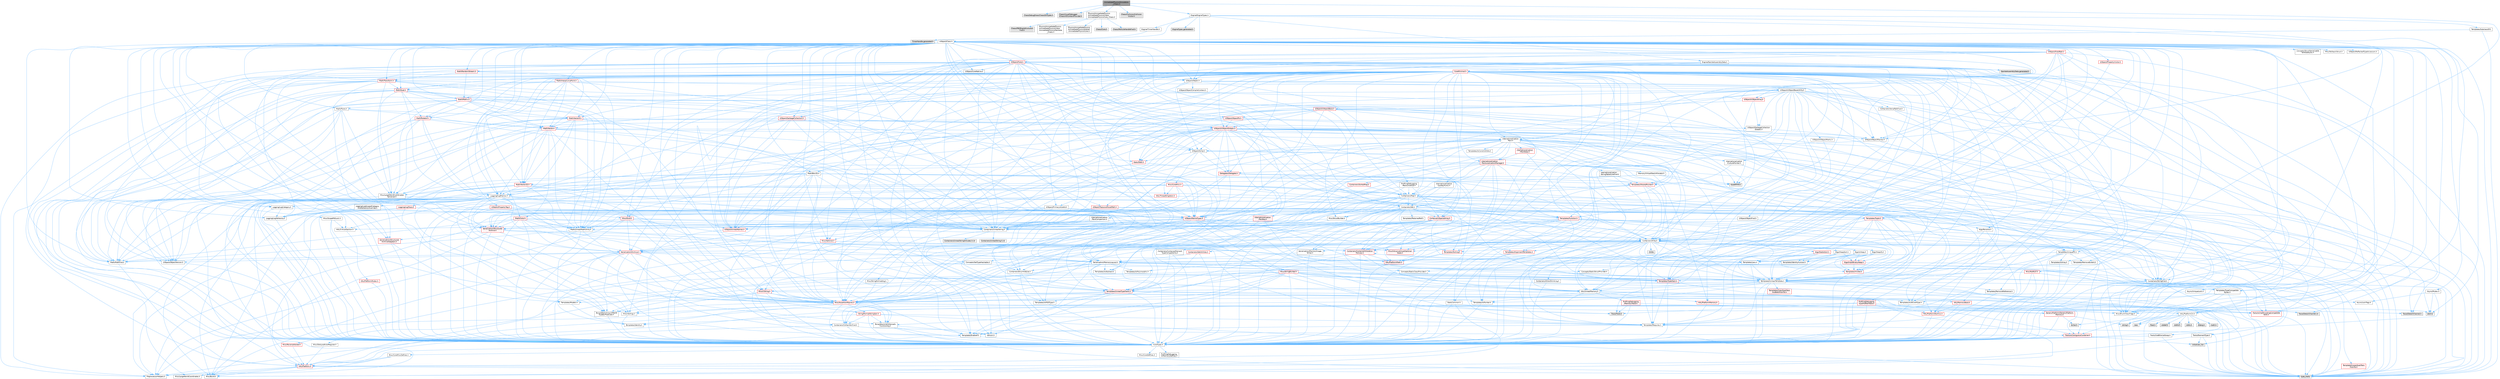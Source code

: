 digraph "ImmediatePhysicsSimulation_Chaos.h"
{
 // INTERACTIVE_SVG=YES
 // LATEX_PDF_SIZE
  bgcolor="transparent";
  edge [fontname=Helvetica,fontsize=10,labelfontname=Helvetica,labelfontsize=10];
  node [fontname=Helvetica,fontsize=10,shape=box,height=0.2,width=0.4];
  Node1 [id="Node000001",label="ImmediatePhysicsSimulation\l_Chaos.h",height=0.2,width=0.4,color="gray40", fillcolor="grey60", style="filled", fontcolor="black",tooltip=" "];
  Node1 -> Node2 [id="edge1_Node000001_Node000002",color="steelblue1",style="solid",tooltip=" "];
  Node2 [id="Node000002",label="ChaosDebugDraw/ChaosDDTypes.h",height=0.2,width=0.4,color="grey60", fillcolor="#E0E0E0", style="filled",tooltip=" "];
  Node1 -> Node3 [id="edge2_Node000001_Node000003",color="steelblue1",style="solid",tooltip=" "];
  Node3 [id="Node000003",label="ChaosVisualDebugger\l/ChaosVDContextProvider.h",height=0.2,width=0.4,color="grey60", fillcolor="#E0E0E0", style="filled",tooltip=" "];
  Node1 -> Node4 [id="edge3_Node000001_Node000004",color="steelblue1",style="solid",tooltip=" "];
  Node4 [id="Node000004",label="Physics/ImmediatePhysics\l/ImmediatePhysicsChaos\l/ImmediatePhysicsCore_Chaos.h",height=0.2,width=0.4,color="grey40", fillcolor="white", style="filled",URL="$d1/ded/ImmediatePhysicsCore__Chaos_8h.html",tooltip=" "];
  Node4 -> Node5 [id="edge4_Node000004_Node000005",color="steelblue1",style="solid",tooltip=" "];
  Node5 [id="Node000005",label="Physics/ImmediatePhysics\l/ImmediatePhysicsChaos\l/ImmediatePhysicsDeclares\l_Chaos.h",height=0.2,width=0.4,color="grey40", fillcolor="white", style="filled",URL="$d5/d60/ImmediatePhysicsDeclares__Chaos_8h.html",tooltip=" "];
  Node4 -> Node6 [id="edge5_Node000004_Node000006",color="steelblue1",style="solid",tooltip=" "];
  Node6 [id="Node000006",label="Physics/ImmediatePhysics\l/ImmediatePhysicsShared\l/ImmediatePhysicsCore.h",height=0.2,width=0.4,color="grey40", fillcolor="white", style="filled",URL="$d1/d73/ImmediatePhysicsCore_8h.html",tooltip="This is for declarations that are shared by both PhysX and Chaos implementations."];
  Node4 -> Node7 [id="edge6_Node000004_Node000007",color="steelblue1",style="solid",tooltip=" "];
  Node7 [id="Node000007",label="Chaos/Core.h",height=0.2,width=0.4,color="grey60", fillcolor="#E0E0E0", style="filled",tooltip=" "];
  Node4 -> Node8 [id="edge7_Node000004_Node000008",color="steelblue1",style="solid",tooltip=" "];
  Node8 [id="Node000008",label="Chaos/ParticleHandleFwd.h",height=0.2,width=0.4,color="grey60", fillcolor="#E0E0E0", style="filled",tooltip=" "];
  Node4 -> Node9 [id="edge8_Node000004_Node000009",color="steelblue1",style="solid",tooltip=" "];
  Node9 [id="Node000009",label="Chaos/PBDRigidsEvolution\lFwd.h",height=0.2,width=0.4,color="grey60", fillcolor="#E0E0E0", style="filled",tooltip=" "];
  Node1 -> Node10 [id="edge9_Node000001_Node000010",color="steelblue1",style="solid",tooltip=" "];
  Node10 [id="Node000010",label="Chaos/Collision/Collision\lVisitor.h",height=0.2,width=0.4,color="grey60", fillcolor="#E0E0E0", style="filled",tooltip=" "];
  Node1 -> Node11 [id="edge10_Node000001_Node000011",color="steelblue1",style="solid",tooltip=" "];
  Node11 [id="Node000011",label="Engine/EngineTypes.h",height=0.2,width=0.4,color="grey40", fillcolor="white", style="filled",URL="$df/dcf/EngineTypes_8h.html",tooltip=" "];
  Node11 -> Node12 [id="edge11_Node000011_Node000012",color="steelblue1",style="solid",tooltip=" "];
  Node12 [id="Node000012",label="Misc/EnumClassFlags.h",height=0.2,width=0.4,color="grey40", fillcolor="white", style="filled",URL="$d8/de7/EnumClassFlags_8h.html",tooltip=" "];
  Node11 -> Node13 [id="edge12_Node000011_Node000013",color="steelblue1",style="solid",tooltip=" "];
  Node13 [id="Node000013",label="UObject/ObjectMacros.h",height=0.2,width=0.4,color="grey40", fillcolor="white", style="filled",URL="$d8/d8d/ObjectMacros_8h.html",tooltip=" "];
  Node13 -> Node12 [id="edge13_Node000013_Node000012",color="steelblue1",style="solid",tooltip=" "];
  Node13 -> Node14 [id="edge14_Node000013_Node000014",color="steelblue1",style="solid",tooltip=" "];
  Node14 [id="Node000014",label="UObject/Script.h",height=0.2,width=0.4,color="grey40", fillcolor="white", style="filled",URL="$de/dc6/Script_8h.html",tooltip=" "];
  Node14 -> Node15 [id="edge15_Node000014_Node000015",color="steelblue1",style="solid",tooltip=" "];
  Node15 [id="Node000015",label="Delegates/Delegate.h",height=0.2,width=0.4,color="red", fillcolor="#FFF0F0", style="filled",URL="$d4/d80/Delegate_8h.html",tooltip=" "];
  Node15 -> Node16 [id="edge16_Node000015_Node000016",color="steelblue1",style="solid",tooltip=" "];
  Node16 [id="Node000016",label="CoreTypes.h",height=0.2,width=0.4,color="grey40", fillcolor="white", style="filled",URL="$dc/dec/CoreTypes_8h.html",tooltip=" "];
  Node16 -> Node17 [id="edge17_Node000016_Node000017",color="steelblue1",style="solid",tooltip=" "];
  Node17 [id="Node000017",label="HAL/Platform.h",height=0.2,width=0.4,color="red", fillcolor="#FFF0F0", style="filled",URL="$d9/dd0/Platform_8h.html",tooltip=" "];
  Node17 -> Node18 [id="edge18_Node000017_Node000018",color="steelblue1",style="solid",tooltip=" "];
  Node18 [id="Node000018",label="Misc/Build.h",height=0.2,width=0.4,color="grey40", fillcolor="white", style="filled",URL="$d3/dbb/Build_8h.html",tooltip=" "];
  Node17 -> Node19 [id="edge19_Node000017_Node000019",color="steelblue1",style="solid",tooltip=" "];
  Node19 [id="Node000019",label="Misc/LargeWorldCoordinates.h",height=0.2,width=0.4,color="grey40", fillcolor="white", style="filled",URL="$d2/dcb/LargeWorldCoordinates_8h.html",tooltip=" "];
  Node17 -> Node20 [id="edge20_Node000017_Node000020",color="steelblue1",style="solid",tooltip=" "];
  Node20 [id="Node000020",label="type_traits",height=0.2,width=0.4,color="grey60", fillcolor="#E0E0E0", style="filled",tooltip=" "];
  Node17 -> Node21 [id="edge21_Node000017_Node000021",color="steelblue1",style="solid",tooltip=" "];
  Node21 [id="Node000021",label="PreprocessorHelpers.h",height=0.2,width=0.4,color="grey40", fillcolor="white", style="filled",URL="$db/ddb/PreprocessorHelpers_8h.html",tooltip=" "];
  Node16 -> Node27 [id="edge22_Node000016_Node000027",color="steelblue1",style="solid",tooltip=" "];
  Node27 [id="Node000027",label="ProfilingDebugging\l/UMemoryDefines.h",height=0.2,width=0.4,color="grey40", fillcolor="white", style="filled",URL="$d2/da2/UMemoryDefines_8h.html",tooltip=" "];
  Node16 -> Node28 [id="edge23_Node000016_Node000028",color="steelblue1",style="solid",tooltip=" "];
  Node28 [id="Node000028",label="Misc/CoreMiscDefines.h",height=0.2,width=0.4,color="grey40", fillcolor="white", style="filled",URL="$da/d38/CoreMiscDefines_8h.html",tooltip=" "];
  Node28 -> Node17 [id="edge24_Node000028_Node000017",color="steelblue1",style="solid",tooltip=" "];
  Node28 -> Node21 [id="edge25_Node000028_Node000021",color="steelblue1",style="solid",tooltip=" "];
  Node16 -> Node29 [id="edge26_Node000016_Node000029",color="steelblue1",style="solid",tooltip=" "];
  Node29 [id="Node000029",label="Misc/CoreDefines.h",height=0.2,width=0.4,color="grey40", fillcolor="white", style="filled",URL="$d3/dd2/CoreDefines_8h.html",tooltip=" "];
  Node15 -> Node30 [id="edge27_Node000015_Node000030",color="steelblue1",style="solid",tooltip=" "];
  Node30 [id="Node000030",label="Misc/AssertionMacros.h",height=0.2,width=0.4,color="red", fillcolor="#FFF0F0", style="filled",URL="$d0/dfa/AssertionMacros_8h.html",tooltip=" "];
  Node30 -> Node16 [id="edge28_Node000030_Node000016",color="steelblue1",style="solid",tooltip=" "];
  Node30 -> Node17 [id="edge29_Node000030_Node000017",color="steelblue1",style="solid",tooltip=" "];
  Node30 -> Node21 [id="edge30_Node000030_Node000021",color="steelblue1",style="solid",tooltip=" "];
  Node30 -> Node66 [id="edge31_Node000030_Node000066",color="steelblue1",style="solid",tooltip=" "];
  Node66 [id="Node000066",label="Templates/EnableIf.h",height=0.2,width=0.4,color="grey40", fillcolor="white", style="filled",URL="$d7/d60/EnableIf_8h.html",tooltip=" "];
  Node66 -> Node16 [id="edge32_Node000066_Node000016",color="steelblue1",style="solid",tooltip=" "];
  Node30 -> Node67 [id="edge33_Node000030_Node000067",color="steelblue1",style="solid",tooltip=" "];
  Node67 [id="Node000067",label="Templates/IsArrayOrRefOf\lTypeByPredicate.h",height=0.2,width=0.4,color="grey40", fillcolor="white", style="filled",URL="$d6/da1/IsArrayOrRefOfTypeByPredicate_8h.html",tooltip=" "];
  Node67 -> Node16 [id="edge34_Node000067_Node000016",color="steelblue1",style="solid",tooltip=" "];
  Node30 -> Node68 [id="edge35_Node000030_Node000068",color="steelblue1",style="solid",tooltip=" "];
  Node68 [id="Node000068",label="Templates/IsValidVariadic\lFunctionArg.h",height=0.2,width=0.4,color="grey40", fillcolor="white", style="filled",URL="$d0/dc8/IsValidVariadicFunctionArg_8h.html",tooltip=" "];
  Node68 -> Node16 [id="edge36_Node000068_Node000016",color="steelblue1",style="solid",tooltip=" "];
  Node68 -> Node69 [id="edge37_Node000068_Node000069",color="steelblue1",style="solid",tooltip=" "];
  Node69 [id="Node000069",label="IsEnum.h",height=0.2,width=0.4,color="grey40", fillcolor="white", style="filled",URL="$d4/de5/IsEnum_8h.html",tooltip=" "];
  Node68 -> Node20 [id="edge38_Node000068_Node000020",color="steelblue1",style="solid",tooltip=" "];
  Node30 -> Node70 [id="edge39_Node000030_Node000070",color="steelblue1",style="solid",tooltip=" "];
  Node70 [id="Node000070",label="Traits/IsCharEncodingCompatible\lWith.h",height=0.2,width=0.4,color="red", fillcolor="#FFF0F0", style="filled",URL="$df/dd1/IsCharEncodingCompatibleWith_8h.html",tooltip=" "];
  Node70 -> Node20 [id="edge40_Node000070_Node000020",color="steelblue1",style="solid",tooltip=" "];
  Node30 -> Node72 [id="edge41_Node000030_Node000072",color="steelblue1",style="solid",tooltip=" "];
  Node72 [id="Node000072",label="Misc/VarArgs.h",height=0.2,width=0.4,color="grey40", fillcolor="white", style="filled",URL="$d5/d6f/VarArgs_8h.html",tooltip=" "];
  Node72 -> Node16 [id="edge42_Node000072_Node000016",color="steelblue1",style="solid",tooltip=" "];
  Node30 -> Node73 [id="edge43_Node000030_Node000073",color="steelblue1",style="solid",tooltip=" "];
  Node73 [id="Node000073",label="String/FormatStringSan.h",height=0.2,width=0.4,color="red", fillcolor="#FFF0F0", style="filled",URL="$d3/d8b/FormatStringSan_8h.html",tooltip=" "];
  Node73 -> Node20 [id="edge44_Node000073_Node000020",color="steelblue1",style="solid",tooltip=" "];
  Node73 -> Node16 [id="edge45_Node000073_Node000016",color="steelblue1",style="solid",tooltip=" "];
  Node73 -> Node74 [id="edge46_Node000073_Node000074",color="steelblue1",style="solid",tooltip=" "];
  Node74 [id="Node000074",label="Templates/Requires.h",height=0.2,width=0.4,color="grey40", fillcolor="white", style="filled",URL="$dc/d96/Requires_8h.html",tooltip=" "];
  Node74 -> Node66 [id="edge47_Node000074_Node000066",color="steelblue1",style="solid",tooltip=" "];
  Node74 -> Node20 [id="edge48_Node000074_Node000020",color="steelblue1",style="solid",tooltip=" "];
  Node73 -> Node75 [id="edge49_Node000073_Node000075",color="steelblue1",style="solid",tooltip=" "];
  Node75 [id="Node000075",label="Templates/Identity.h",height=0.2,width=0.4,color="grey40", fillcolor="white", style="filled",URL="$d0/dd5/Identity_8h.html",tooltip=" "];
  Node73 -> Node68 [id="edge50_Node000073_Node000068",color="steelblue1",style="solid",tooltip=" "];
  Node73 -> Node39 [id="edge51_Node000073_Node000039",color="steelblue1",style="solid",tooltip=" "];
  Node39 [id="Node000039",label="Containers/ContainersFwd.h",height=0.2,width=0.4,color="grey40", fillcolor="white", style="filled",URL="$d4/d0a/ContainersFwd_8h.html",tooltip=" "];
  Node39 -> Node17 [id="edge52_Node000039_Node000017",color="steelblue1",style="solid",tooltip=" "];
  Node39 -> Node16 [id="edge53_Node000039_Node000016",color="steelblue1",style="solid",tooltip=" "];
  Node39 -> Node36 [id="edge54_Node000039_Node000036",color="steelblue1",style="solid",tooltip=" "];
  Node36 [id="Node000036",label="Traits/IsContiguousContainer.h",height=0.2,width=0.4,color="red", fillcolor="#FFF0F0", style="filled",URL="$d5/d3c/IsContiguousContainer_8h.html",tooltip=" "];
  Node36 -> Node16 [id="edge55_Node000036_Node000016",color="steelblue1",style="solid",tooltip=" "];
  Node36 -> Node35 [id="edge56_Node000036_Node000035",color="steelblue1",style="solid",tooltip=" "];
  Node35 [id="Node000035",label="initializer_list",height=0.2,width=0.4,color="grey60", fillcolor="#E0E0E0", style="filled",tooltip=" "];
  Node30 -> Node79 [id="edge57_Node000030_Node000079",color="steelblue1",style="solid",tooltip=" "];
  Node79 [id="Node000079",label="atomic",height=0.2,width=0.4,color="grey60", fillcolor="#E0E0E0", style="filled",tooltip=" "];
  Node15 -> Node80 [id="edge58_Node000015_Node000080",color="steelblue1",style="solid",tooltip=" "];
  Node80 [id="Node000080",label="UObject/NameTypes.h",height=0.2,width=0.4,color="red", fillcolor="#FFF0F0", style="filled",URL="$d6/d35/NameTypes_8h.html",tooltip=" "];
  Node80 -> Node16 [id="edge59_Node000080_Node000016",color="steelblue1",style="solid",tooltip=" "];
  Node80 -> Node30 [id="edge60_Node000080_Node000030",color="steelblue1",style="solid",tooltip=" "];
  Node80 -> Node81 [id="edge61_Node000080_Node000081",color="steelblue1",style="solid",tooltip=" "];
  Node81 [id="Node000081",label="HAL/UnrealMemory.h",height=0.2,width=0.4,color="grey40", fillcolor="white", style="filled",URL="$d9/d96/UnrealMemory_8h.html",tooltip=" "];
  Node81 -> Node16 [id="edge62_Node000081_Node000016",color="steelblue1",style="solid",tooltip=" "];
  Node81 -> Node82 [id="edge63_Node000081_Node000082",color="steelblue1",style="solid",tooltip=" "];
  Node82 [id="Node000082",label="GenericPlatform/GenericPlatform\lMemory.h",height=0.2,width=0.4,color="red", fillcolor="#FFF0F0", style="filled",URL="$dd/d22/GenericPlatformMemory_8h.html",tooltip=" "];
  Node82 -> Node16 [id="edge64_Node000082_Node000016",color="steelblue1",style="solid",tooltip=" "];
  Node82 -> Node52 [id="edge65_Node000082_Node000052",color="steelblue1",style="solid",tooltip=" "];
  Node52 [id="Node000052",label="string.h",height=0.2,width=0.4,color="grey60", fillcolor="#E0E0E0", style="filled",tooltip=" "];
  Node82 -> Node45 [id="edge66_Node000082_Node000045",color="steelblue1",style="solid",tooltip=" "];
  Node45 [id="Node000045",label="wchar.h",height=0.2,width=0.4,color="grey60", fillcolor="#E0E0E0", style="filled",tooltip=" "];
  Node81 -> Node85 [id="edge67_Node000081_Node000085",color="steelblue1",style="solid",tooltip=" "];
  Node85 [id="Node000085",label="HAL/MemoryBase.h",height=0.2,width=0.4,color="red", fillcolor="#FFF0F0", style="filled",URL="$d6/d9f/MemoryBase_8h.html",tooltip=" "];
  Node85 -> Node16 [id="edge68_Node000085_Node000016",color="steelblue1",style="solid",tooltip=" "];
  Node85 -> Node59 [id="edge69_Node000085_Node000059",color="steelblue1",style="solid",tooltip=" "];
  Node59 [id="Node000059",label="HAL/PlatformAtomics.h",height=0.2,width=0.4,color="red", fillcolor="#FFF0F0", style="filled",URL="$d3/d36/PlatformAtomics_8h.html",tooltip=" "];
  Node59 -> Node16 [id="edge70_Node000059_Node000016",color="steelblue1",style="solid",tooltip=" "];
  Node85 -> Node43 [id="edge71_Node000085_Node000043",color="steelblue1",style="solid",tooltip=" "];
  Node43 [id="Node000043",label="HAL/PlatformCrt.h",height=0.2,width=0.4,color="grey40", fillcolor="white", style="filled",URL="$d8/d75/PlatformCrt_8h.html",tooltip=" "];
  Node43 -> Node44 [id="edge72_Node000043_Node000044",color="steelblue1",style="solid",tooltip=" "];
  Node44 [id="Node000044",label="new",height=0.2,width=0.4,color="grey60", fillcolor="#E0E0E0", style="filled",tooltip=" "];
  Node43 -> Node45 [id="edge73_Node000043_Node000045",color="steelblue1",style="solid",tooltip=" "];
  Node43 -> Node46 [id="edge74_Node000043_Node000046",color="steelblue1",style="solid",tooltip=" "];
  Node46 [id="Node000046",label="stddef.h",height=0.2,width=0.4,color="grey60", fillcolor="#E0E0E0", style="filled",tooltip=" "];
  Node43 -> Node47 [id="edge75_Node000043_Node000047",color="steelblue1",style="solid",tooltip=" "];
  Node47 [id="Node000047",label="stdlib.h",height=0.2,width=0.4,color="grey60", fillcolor="#E0E0E0", style="filled",tooltip=" "];
  Node43 -> Node48 [id="edge76_Node000043_Node000048",color="steelblue1",style="solid",tooltip=" "];
  Node48 [id="Node000048",label="stdio.h",height=0.2,width=0.4,color="grey60", fillcolor="#E0E0E0", style="filled",tooltip=" "];
  Node43 -> Node49 [id="edge77_Node000043_Node000049",color="steelblue1",style="solid",tooltip=" "];
  Node49 [id="Node000049",label="stdarg.h",height=0.2,width=0.4,color="grey60", fillcolor="#E0E0E0", style="filled",tooltip=" "];
  Node43 -> Node50 [id="edge78_Node000043_Node000050",color="steelblue1",style="solid",tooltip=" "];
  Node50 [id="Node000050",label="math.h",height=0.2,width=0.4,color="grey60", fillcolor="#E0E0E0", style="filled",tooltip=" "];
  Node43 -> Node51 [id="edge79_Node000043_Node000051",color="steelblue1",style="solid",tooltip=" "];
  Node51 [id="Node000051",label="float.h",height=0.2,width=0.4,color="grey60", fillcolor="#E0E0E0", style="filled",tooltip=" "];
  Node43 -> Node52 [id="edge80_Node000043_Node000052",color="steelblue1",style="solid",tooltip=" "];
  Node81 -> Node98 [id="edge81_Node000081_Node000098",color="steelblue1",style="solid",tooltip=" "];
  Node98 [id="Node000098",label="HAL/PlatformMemory.h",height=0.2,width=0.4,color="red", fillcolor="#FFF0F0", style="filled",URL="$de/d68/PlatformMemory_8h.html",tooltip=" "];
  Node98 -> Node16 [id="edge82_Node000098_Node000016",color="steelblue1",style="solid",tooltip=" "];
  Node98 -> Node82 [id="edge83_Node000098_Node000082",color="steelblue1",style="solid",tooltip=" "];
  Node81 -> Node100 [id="edge84_Node000081_Node000100",color="steelblue1",style="solid",tooltip=" "];
  Node100 [id="Node000100",label="ProfilingDebugging\l/MemoryTrace.h",height=0.2,width=0.4,color="red", fillcolor="#FFF0F0", style="filled",URL="$da/dd7/MemoryTrace_8h.html",tooltip=" "];
  Node100 -> Node17 [id="edge85_Node000100_Node000017",color="steelblue1",style="solid",tooltip=" "];
  Node100 -> Node12 [id="edge86_Node000100_Node000012",color="steelblue1",style="solid",tooltip=" "];
  Node100 -> Node65 [id="edge87_Node000100_Node000065",color="steelblue1",style="solid",tooltip=" "];
  Node65 [id="Node000065",label="Trace/Trace.h",height=0.2,width=0.4,color="grey60", fillcolor="#E0E0E0", style="filled",tooltip=" "];
  Node81 -> Node101 [id="edge88_Node000081_Node000101",color="steelblue1",style="solid",tooltip=" "];
  Node101 [id="Node000101",label="Templates/IsPointer.h",height=0.2,width=0.4,color="grey40", fillcolor="white", style="filled",URL="$d7/d05/IsPointer_8h.html",tooltip=" "];
  Node101 -> Node16 [id="edge89_Node000101_Node000016",color="steelblue1",style="solid",tooltip=" "];
  Node80 -> Node102 [id="edge90_Node000080_Node000102",color="steelblue1",style="solid",tooltip=" "];
  Node102 [id="Node000102",label="Templates/UnrealTypeTraits.h",height=0.2,width=0.4,color="red", fillcolor="#FFF0F0", style="filled",URL="$d2/d2d/UnrealTypeTraits_8h.html",tooltip=" "];
  Node102 -> Node16 [id="edge91_Node000102_Node000016",color="steelblue1",style="solid",tooltip=" "];
  Node102 -> Node101 [id="edge92_Node000102_Node000101",color="steelblue1",style="solid",tooltip=" "];
  Node102 -> Node30 [id="edge93_Node000102_Node000030",color="steelblue1",style="solid",tooltip=" "];
  Node102 -> Node66 [id="edge94_Node000102_Node000066",color="steelblue1",style="solid",tooltip=" "];
  Node102 -> Node69 [id="edge95_Node000102_Node000069",color="steelblue1",style="solid",tooltip=" "];
  Node102 -> Node104 [id="edge96_Node000102_Node000104",color="steelblue1",style="solid",tooltip=" "];
  Node104 [id="Node000104",label="Templates/Models.h",height=0.2,width=0.4,color="grey40", fillcolor="white", style="filled",URL="$d3/d0c/Models_8h.html",tooltip=" "];
  Node104 -> Node75 [id="edge97_Node000104_Node000075",color="steelblue1",style="solid",tooltip=" "];
  Node102 -> Node105 [id="edge98_Node000102_Node000105",color="steelblue1",style="solid",tooltip=" "];
  Node105 [id="Node000105",label="Templates/IsPODType.h",height=0.2,width=0.4,color="grey40", fillcolor="white", style="filled",URL="$d7/db1/IsPODType_8h.html",tooltip=" "];
  Node105 -> Node16 [id="edge99_Node000105_Node000016",color="steelblue1",style="solid",tooltip=" "];
  Node102 -> Node106 [id="edge100_Node000102_Node000106",color="steelblue1",style="solid",tooltip=" "];
  Node106 [id="Node000106",label="Templates/IsUECoreType.h",height=0.2,width=0.4,color="grey40", fillcolor="white", style="filled",URL="$d1/db8/IsUECoreType_8h.html",tooltip=" "];
  Node106 -> Node16 [id="edge101_Node000106_Node000016",color="steelblue1",style="solid",tooltip=" "];
  Node106 -> Node20 [id="edge102_Node000106_Node000020",color="steelblue1",style="solid",tooltip=" "];
  Node80 -> Node107 [id="edge103_Node000080_Node000107",color="steelblue1",style="solid",tooltip=" "];
  Node107 [id="Node000107",label="Templates/UnrealTemplate.h",height=0.2,width=0.4,color="grey40", fillcolor="white", style="filled",URL="$d4/d24/UnrealTemplate_8h.html",tooltip=" "];
  Node107 -> Node16 [id="edge104_Node000107_Node000016",color="steelblue1",style="solid",tooltip=" "];
  Node107 -> Node101 [id="edge105_Node000107_Node000101",color="steelblue1",style="solid",tooltip=" "];
  Node107 -> Node81 [id="edge106_Node000107_Node000081",color="steelblue1",style="solid",tooltip=" "];
  Node107 -> Node108 [id="edge107_Node000107_Node000108",color="steelblue1",style="solid",tooltip=" "];
  Node108 [id="Node000108",label="Templates/CopyQualifiers\lAndRefsFromTo.h",height=0.2,width=0.4,color="red", fillcolor="#FFF0F0", style="filled",URL="$d3/db3/CopyQualifiersAndRefsFromTo_8h.html",tooltip=" "];
  Node107 -> Node102 [id="edge108_Node000107_Node000102",color="steelblue1",style="solid",tooltip=" "];
  Node107 -> Node110 [id="edge109_Node000107_Node000110",color="steelblue1",style="solid",tooltip=" "];
  Node110 [id="Node000110",label="Templates/RemoveReference.h",height=0.2,width=0.4,color="grey40", fillcolor="white", style="filled",URL="$da/dbe/RemoveReference_8h.html",tooltip=" "];
  Node110 -> Node16 [id="edge110_Node000110_Node000016",color="steelblue1",style="solid",tooltip=" "];
  Node107 -> Node74 [id="edge111_Node000107_Node000074",color="steelblue1",style="solid",tooltip=" "];
  Node107 -> Node111 [id="edge112_Node000107_Node000111",color="steelblue1",style="solid",tooltip=" "];
  Node111 [id="Node000111",label="Templates/TypeCompatible\lBytes.h",height=0.2,width=0.4,color="grey40", fillcolor="white", style="filled",URL="$df/d0a/TypeCompatibleBytes_8h.html",tooltip=" "];
  Node111 -> Node16 [id="edge113_Node000111_Node000016",color="steelblue1",style="solid",tooltip=" "];
  Node111 -> Node52 [id="edge114_Node000111_Node000052",color="steelblue1",style="solid",tooltip=" "];
  Node111 -> Node44 [id="edge115_Node000111_Node000044",color="steelblue1",style="solid",tooltip=" "];
  Node111 -> Node20 [id="edge116_Node000111_Node000020",color="steelblue1",style="solid",tooltip=" "];
  Node107 -> Node75 [id="edge117_Node000107_Node000075",color="steelblue1",style="solid",tooltip=" "];
  Node107 -> Node36 [id="edge118_Node000107_Node000036",color="steelblue1",style="solid",tooltip=" "];
  Node107 -> Node112 [id="edge119_Node000107_Node000112",color="steelblue1",style="solid",tooltip=" "];
  Node112 [id="Node000112",label="Traits/UseBitwiseSwap.h",height=0.2,width=0.4,color="grey40", fillcolor="white", style="filled",URL="$db/df3/UseBitwiseSwap_8h.html",tooltip=" "];
  Node112 -> Node16 [id="edge120_Node000112_Node000016",color="steelblue1",style="solid",tooltip=" "];
  Node112 -> Node20 [id="edge121_Node000112_Node000020",color="steelblue1",style="solid",tooltip=" "];
  Node107 -> Node20 [id="edge122_Node000107_Node000020",color="steelblue1",style="solid",tooltip=" "];
  Node80 -> Node113 [id="edge123_Node000080_Node000113",color="steelblue1",style="solid",tooltip=" "];
  Node113 [id="Node000113",label="Containers/UnrealString.h",height=0.2,width=0.4,color="grey40", fillcolor="white", style="filled",URL="$d5/dba/UnrealString_8h.html",tooltip=" "];
  Node113 -> Node114 [id="edge124_Node000113_Node000114",color="steelblue1",style="solid",tooltip=" "];
  Node114 [id="Node000114",label="Containers/UnrealStringIncludes.h.inl",height=0.2,width=0.4,color="grey60", fillcolor="#E0E0E0", style="filled",tooltip=" "];
  Node113 -> Node115 [id="edge125_Node000113_Node000115",color="steelblue1",style="solid",tooltip=" "];
  Node115 [id="Node000115",label="Containers/UnrealString.h.inl",height=0.2,width=0.4,color="grey60", fillcolor="#E0E0E0", style="filled",tooltip=" "];
  Node113 -> Node116 [id="edge126_Node000113_Node000116",color="steelblue1",style="solid",tooltip=" "];
  Node116 [id="Node000116",label="Misc/StringFormatArg.h",height=0.2,width=0.4,color="grey40", fillcolor="white", style="filled",URL="$d2/d16/StringFormatArg_8h.html",tooltip=" "];
  Node116 -> Node39 [id="edge127_Node000116_Node000039",color="steelblue1",style="solid",tooltip=" "];
  Node80 -> Node117 [id="edge128_Node000080_Node000117",color="steelblue1",style="solid",tooltip=" "];
  Node117 [id="Node000117",label="HAL/CriticalSection.h",height=0.2,width=0.4,color="grey40", fillcolor="white", style="filled",URL="$d6/d90/CriticalSection_8h.html",tooltip=" "];
  Node117 -> Node118 [id="edge129_Node000117_Node000118",color="steelblue1",style="solid",tooltip=" "];
  Node118 [id="Node000118",label="HAL/PlatformMutex.h",height=0.2,width=0.4,color="red", fillcolor="#FFF0F0", style="filled",URL="$d9/d0b/PlatformMutex_8h.html",tooltip=" "];
  Node118 -> Node16 [id="edge130_Node000118_Node000016",color="steelblue1",style="solid",tooltip=" "];
  Node80 -> Node33 [id="edge131_Node000080_Node000033",color="steelblue1",style="solid",tooltip=" "];
  Node33 [id="Node000033",label="Containers/StringFwd.h",height=0.2,width=0.4,color="grey40", fillcolor="white", style="filled",URL="$df/d37/StringFwd_8h.html",tooltip=" "];
  Node33 -> Node16 [id="edge132_Node000033_Node000016",color="steelblue1",style="solid",tooltip=" "];
  Node33 -> Node34 [id="edge133_Node000033_Node000034",color="steelblue1",style="solid",tooltip=" "];
  Node34 [id="Node000034",label="Traits/ElementType.h",height=0.2,width=0.4,color="grey40", fillcolor="white", style="filled",URL="$d5/d4f/ElementType_8h.html",tooltip=" "];
  Node34 -> Node17 [id="edge134_Node000034_Node000017",color="steelblue1",style="solid",tooltip=" "];
  Node34 -> Node35 [id="edge135_Node000034_Node000035",color="steelblue1",style="solid",tooltip=" "];
  Node34 -> Node20 [id="edge136_Node000034_Node000020",color="steelblue1",style="solid",tooltip=" "];
  Node33 -> Node36 [id="edge137_Node000033_Node000036",color="steelblue1",style="solid",tooltip=" "];
  Node80 -> Node185 [id="edge138_Node000080_Node000185",color="steelblue1",style="solid",tooltip=" "];
  Node185 [id="Node000185",label="UObject/UnrealNames.h",height=0.2,width=0.4,color="red", fillcolor="#FFF0F0", style="filled",URL="$d8/db1/UnrealNames_8h.html",tooltip=" "];
  Node185 -> Node16 [id="edge139_Node000185_Node000016",color="steelblue1",style="solid",tooltip=" "];
  Node80 -> Node151 [id="edge140_Node000080_Node000151",color="steelblue1",style="solid",tooltip=" "];
  Node151 [id="Node000151",label="Serialization/MemoryLayout.h",height=0.2,width=0.4,color="grey40", fillcolor="white", style="filled",URL="$d7/d66/MemoryLayout_8h.html",tooltip=" "];
  Node151 -> Node152 [id="edge141_Node000151_Node000152",color="steelblue1",style="solid",tooltip=" "];
  Node152 [id="Node000152",label="Concepts/StaticClassProvider.h",height=0.2,width=0.4,color="grey40", fillcolor="white", style="filled",URL="$dd/d83/StaticClassProvider_8h.html",tooltip=" "];
  Node151 -> Node153 [id="edge142_Node000151_Node000153",color="steelblue1",style="solid",tooltip=" "];
  Node153 [id="Node000153",label="Concepts/StaticStructProvider.h",height=0.2,width=0.4,color="grey40", fillcolor="white", style="filled",URL="$d5/d77/StaticStructProvider_8h.html",tooltip=" "];
  Node151 -> Node154 [id="edge143_Node000151_Node000154",color="steelblue1",style="solid",tooltip=" "];
  Node154 [id="Node000154",label="Containers/EnumAsByte.h",height=0.2,width=0.4,color="grey40", fillcolor="white", style="filled",URL="$d6/d9a/EnumAsByte_8h.html",tooltip=" "];
  Node154 -> Node16 [id="edge144_Node000154_Node000016",color="steelblue1",style="solid",tooltip=" "];
  Node154 -> Node105 [id="edge145_Node000154_Node000105",color="steelblue1",style="solid",tooltip=" "];
  Node154 -> Node155 [id="edge146_Node000154_Node000155",color="steelblue1",style="solid",tooltip=" "];
  Node155 [id="Node000155",label="Templates/TypeHash.h",height=0.2,width=0.4,color="red", fillcolor="#FFF0F0", style="filled",URL="$d1/d62/TypeHash_8h.html",tooltip=" "];
  Node155 -> Node16 [id="edge147_Node000155_Node000016",color="steelblue1",style="solid",tooltip=" "];
  Node155 -> Node74 [id="edge148_Node000155_Node000074",color="steelblue1",style="solid",tooltip=" "];
  Node155 -> Node20 [id="edge149_Node000155_Node000020",color="steelblue1",style="solid",tooltip=" "];
  Node151 -> Node33 [id="edge150_Node000151_Node000033",color="steelblue1",style="solid",tooltip=" "];
  Node151 -> Node81 [id="edge151_Node000151_Node000081",color="steelblue1",style="solid",tooltip=" "];
  Node151 -> Node162 [id="edge152_Node000151_Node000162",color="steelblue1",style="solid",tooltip=" "];
  Node162 [id="Node000162",label="Misc/DelayedAutoRegister.h",height=0.2,width=0.4,color="grey40", fillcolor="white", style="filled",URL="$d1/dda/DelayedAutoRegister_8h.html",tooltip=" "];
  Node162 -> Node17 [id="edge153_Node000162_Node000017",color="steelblue1",style="solid",tooltip=" "];
  Node151 -> Node66 [id="edge154_Node000151_Node000066",color="steelblue1",style="solid",tooltip=" "];
  Node151 -> Node163 [id="edge155_Node000151_Node000163",color="steelblue1",style="solid",tooltip=" "];
  Node163 [id="Node000163",label="Templates/IsAbstract.h",height=0.2,width=0.4,color="grey40", fillcolor="white", style="filled",URL="$d8/db7/IsAbstract_8h.html",tooltip=" "];
  Node151 -> Node131 [id="edge156_Node000151_Node000131",color="steelblue1",style="solid",tooltip=" "];
  Node131 [id="Node000131",label="Templates/IsPolymorphic.h",height=0.2,width=0.4,color="grey40", fillcolor="white", style="filled",URL="$dc/d20/IsPolymorphic_8h.html",tooltip=" "];
  Node151 -> Node104 [id="edge157_Node000151_Node000104",color="steelblue1",style="solid",tooltip=" "];
  Node151 -> Node107 [id="edge158_Node000151_Node000107",color="steelblue1",style="solid",tooltip=" "];
  Node80 -> Node134 [id="edge159_Node000080_Node000134",color="steelblue1",style="solid",tooltip=" "];
  Node134 [id="Node000134",label="Misc/IntrusiveUnsetOptional\lState.h",height=0.2,width=0.4,color="red", fillcolor="#FFF0F0", style="filled",URL="$d2/d0a/IntrusiveUnsetOptionalState_8h.html",tooltip=" "];
  Node80 -> Node187 [id="edge160_Node000080_Node000187",color="steelblue1",style="solid",tooltip=" "];
  Node187 [id="Node000187",label="Misc/StringBuilder.h",height=0.2,width=0.4,color="red", fillcolor="#FFF0F0", style="filled",URL="$d4/d52/StringBuilder_8h.html",tooltip=" "];
  Node187 -> Node33 [id="edge161_Node000187_Node000033",color="steelblue1",style="solid",tooltip=" "];
  Node187 -> Node16 [id="edge162_Node000187_Node000016",color="steelblue1",style="solid",tooltip=" "];
  Node187 -> Node81 [id="edge163_Node000187_Node000081",color="steelblue1",style="solid",tooltip=" "];
  Node187 -> Node30 [id="edge164_Node000187_Node000030",color="steelblue1",style="solid",tooltip=" "];
  Node187 -> Node157 [id="edge165_Node000187_Node000157",color="steelblue1",style="solid",tooltip=" "];
  Node157 [id="Node000157",label="Misc/CString.h",height=0.2,width=0.4,color="red", fillcolor="#FFF0F0", style="filled",URL="$d2/d49/CString_8h.html",tooltip=" "];
  Node157 -> Node16 [id="edge166_Node000157_Node000016",color="steelblue1",style="solid",tooltip=" "];
  Node157 -> Node43 [id="edge167_Node000157_Node000043",color="steelblue1",style="solid",tooltip=" "];
  Node157 -> Node30 [id="edge168_Node000157_Node000030",color="steelblue1",style="solid",tooltip=" "];
  Node157 -> Node72 [id="edge169_Node000157_Node000072",color="steelblue1",style="solid",tooltip=" "];
  Node157 -> Node67 [id="edge170_Node000157_Node000067",color="steelblue1",style="solid",tooltip=" "];
  Node157 -> Node68 [id="edge171_Node000157_Node000068",color="steelblue1",style="solid",tooltip=" "];
  Node157 -> Node70 [id="edge172_Node000157_Node000070",color="steelblue1",style="solid",tooltip=" "];
  Node187 -> Node66 [id="edge173_Node000187_Node000066",color="steelblue1",style="solid",tooltip=" "];
  Node187 -> Node67 [id="edge174_Node000187_Node000067",color="steelblue1",style="solid",tooltip=" "];
  Node187 -> Node68 [id="edge175_Node000187_Node000068",color="steelblue1",style="solid",tooltip=" "];
  Node187 -> Node74 [id="edge176_Node000187_Node000074",color="steelblue1",style="solid",tooltip=" "];
  Node187 -> Node107 [id="edge177_Node000187_Node000107",color="steelblue1",style="solid",tooltip=" "];
  Node187 -> Node102 [id="edge178_Node000187_Node000102",color="steelblue1",style="solid",tooltip=" "];
  Node187 -> Node70 [id="edge179_Node000187_Node000070",color="steelblue1",style="solid",tooltip=" "];
  Node187 -> Node36 [id="edge180_Node000187_Node000036",color="steelblue1",style="solid",tooltip=" "];
  Node187 -> Node20 [id="edge181_Node000187_Node000020",color="steelblue1",style="solid",tooltip=" "];
  Node80 -> Node65 [id="edge182_Node000080_Node000065",color="steelblue1",style="solid",tooltip=" "];
  Node15 -> Node193 [id="edge183_Node000015_Node000193",color="steelblue1",style="solid",tooltip=" "];
  Node193 [id="Node000193",label="Templates/SharedPointer.h",height=0.2,width=0.4,color="red", fillcolor="#FFF0F0", style="filled",URL="$d2/d17/SharedPointer_8h.html",tooltip=" "];
  Node193 -> Node16 [id="edge184_Node000193_Node000016",color="steelblue1",style="solid",tooltip=" "];
  Node193 -> Node134 [id="edge185_Node000193_Node000134",color="steelblue1",style="solid",tooltip=" "];
  Node193 -> Node30 [id="edge186_Node000193_Node000030",color="steelblue1",style="solid",tooltip=" "];
  Node193 -> Node81 [id="edge187_Node000193_Node000081",color="steelblue1",style="solid",tooltip=" "];
  Node193 -> Node133 [id="edge188_Node000193_Node000133",color="steelblue1",style="solid",tooltip=" "];
  Node133 [id="Node000133",label="Containers/Array.h",height=0.2,width=0.4,color="grey40", fillcolor="white", style="filled",URL="$df/dd0/Array_8h.html",tooltip=" "];
  Node133 -> Node16 [id="edge189_Node000133_Node000016",color="steelblue1",style="solid",tooltip=" "];
  Node133 -> Node30 [id="edge190_Node000133_Node000030",color="steelblue1",style="solid",tooltip=" "];
  Node133 -> Node134 [id="edge191_Node000133_Node000134",color="steelblue1",style="solid",tooltip=" "];
  Node133 -> Node136 [id="edge192_Node000133_Node000136",color="steelblue1",style="solid",tooltip=" "];
  Node136 [id="Node000136",label="Misc/ReverseIterate.h",height=0.2,width=0.4,color="red", fillcolor="#FFF0F0", style="filled",URL="$db/de3/ReverseIterate_8h.html",tooltip=" "];
  Node136 -> Node17 [id="edge193_Node000136_Node000017",color="steelblue1",style="solid",tooltip=" "];
  Node133 -> Node81 [id="edge194_Node000133_Node000081",color="steelblue1",style="solid",tooltip=" "];
  Node133 -> Node102 [id="edge195_Node000133_Node000102",color="steelblue1",style="solid",tooltip=" "];
  Node133 -> Node107 [id="edge196_Node000133_Node000107",color="steelblue1",style="solid",tooltip=" "];
  Node133 -> Node138 [id="edge197_Node000133_Node000138",color="steelblue1",style="solid",tooltip=" "];
  Node138 [id="Node000138",label="Containers/AllowShrinking.h",height=0.2,width=0.4,color="grey40", fillcolor="white", style="filled",URL="$d7/d1a/AllowShrinking_8h.html",tooltip=" "];
  Node138 -> Node16 [id="edge198_Node000138_Node000016",color="steelblue1",style="solid",tooltip=" "];
  Node133 -> Node121 [id="edge199_Node000133_Node000121",color="steelblue1",style="solid",tooltip=" "];
  Node121 [id="Node000121",label="Containers/ContainerAllocation\lPolicies.h",height=0.2,width=0.4,color="red", fillcolor="#FFF0F0", style="filled",URL="$d7/dff/ContainerAllocationPolicies_8h.html",tooltip=" "];
  Node121 -> Node16 [id="edge200_Node000121_Node000016",color="steelblue1",style="solid",tooltip=" "];
  Node121 -> Node121 [id="edge201_Node000121_Node000121",color="steelblue1",style="solid",tooltip=" "];
  Node121 -> Node123 [id="edge202_Node000121_Node000123",color="steelblue1",style="solid",tooltip=" "];
  Node123 [id="Node000123",label="HAL/PlatformMath.h",height=0.2,width=0.4,color="red", fillcolor="#FFF0F0", style="filled",URL="$dc/d53/PlatformMath_8h.html",tooltip=" "];
  Node123 -> Node16 [id="edge203_Node000123_Node000016",color="steelblue1",style="solid",tooltip=" "];
  Node121 -> Node81 [id="edge204_Node000121_Node000081",color="steelblue1",style="solid",tooltip=" "];
  Node121 -> Node30 [id="edge205_Node000121_Node000030",color="steelblue1",style="solid",tooltip=" "];
  Node121 -> Node131 [id="edge206_Node000121_Node000131",color="steelblue1",style="solid",tooltip=" "];
  Node121 -> Node111 [id="edge207_Node000121_Node000111",color="steelblue1",style="solid",tooltip=" "];
  Node121 -> Node20 [id="edge208_Node000121_Node000020",color="steelblue1",style="solid",tooltip=" "];
  Node133 -> Node139 [id="edge209_Node000133_Node000139",color="steelblue1",style="solid",tooltip=" "];
  Node139 [id="Node000139",label="Containers/ContainerElement\lTypeCompatibility.h",height=0.2,width=0.4,color="grey40", fillcolor="white", style="filled",URL="$df/ddf/ContainerElementTypeCompatibility_8h.html",tooltip=" "];
  Node139 -> Node16 [id="edge210_Node000139_Node000016",color="steelblue1",style="solid",tooltip=" "];
  Node139 -> Node102 [id="edge211_Node000139_Node000102",color="steelblue1",style="solid",tooltip=" "];
  Node133 -> Node140 [id="edge212_Node000133_Node000140",color="steelblue1",style="solid",tooltip=" "];
  Node140 [id="Node000140",label="Serialization/Archive.h",height=0.2,width=0.4,color="red", fillcolor="#FFF0F0", style="filled",URL="$d7/d3b/Archive_8h.html",tooltip=" "];
  Node140 -> Node16 [id="edge213_Node000140_Node000016",color="steelblue1",style="solid",tooltip=" "];
  Node140 -> Node40 [id="edge214_Node000140_Node000040",color="steelblue1",style="solid",tooltip=" "];
  Node40 [id="Node000040",label="Math/MathFwd.h",height=0.2,width=0.4,color="grey40", fillcolor="white", style="filled",URL="$d2/d10/MathFwd_8h.html",tooltip=" "];
  Node40 -> Node17 [id="edge215_Node000040_Node000017",color="steelblue1",style="solid",tooltip=" "];
  Node140 -> Node30 [id="edge216_Node000140_Node000030",color="steelblue1",style="solid",tooltip=" "];
  Node140 -> Node18 [id="edge217_Node000140_Node000018",color="steelblue1",style="solid",tooltip=" "];
  Node140 -> Node72 [id="edge218_Node000140_Node000072",color="steelblue1",style="solid",tooltip=" "];
  Node140 -> Node66 [id="edge219_Node000140_Node000066",color="steelblue1",style="solid",tooltip=" "];
  Node140 -> Node67 [id="edge220_Node000140_Node000067",color="steelblue1",style="solid",tooltip=" "];
  Node140 -> Node68 [id="edge221_Node000140_Node000068",color="steelblue1",style="solid",tooltip=" "];
  Node140 -> Node107 [id="edge222_Node000140_Node000107",color="steelblue1",style="solid",tooltip=" "];
  Node140 -> Node70 [id="edge223_Node000140_Node000070",color="steelblue1",style="solid",tooltip=" "];
  Node140 -> Node149 [id="edge224_Node000140_Node000149",color="steelblue1",style="solid",tooltip=" "];
  Node149 [id="Node000149",label="UObject/ObjectVersion.h",height=0.2,width=0.4,color="grey40", fillcolor="white", style="filled",URL="$da/d63/ObjectVersion_8h.html",tooltip=" "];
  Node149 -> Node16 [id="edge225_Node000149_Node000016",color="steelblue1",style="solid",tooltip=" "];
  Node133 -> Node150 [id="edge226_Node000133_Node000150",color="steelblue1",style="solid",tooltip=" "];
  Node150 [id="Node000150",label="Serialization/MemoryImage\lWriter.h",height=0.2,width=0.4,color="grey40", fillcolor="white", style="filled",URL="$d0/d08/MemoryImageWriter_8h.html",tooltip=" "];
  Node150 -> Node16 [id="edge227_Node000150_Node000016",color="steelblue1",style="solid",tooltip=" "];
  Node150 -> Node151 [id="edge228_Node000150_Node000151",color="steelblue1",style="solid",tooltip=" "];
  Node133 -> Node164 [id="edge229_Node000133_Node000164",color="steelblue1",style="solid",tooltip=" "];
  Node164 [id="Node000164",label="Algo/Heapify.h",height=0.2,width=0.4,color="grey40", fillcolor="white", style="filled",URL="$d0/d2a/Heapify_8h.html",tooltip=" "];
  Node164 -> Node165 [id="edge230_Node000164_Node000165",color="steelblue1",style="solid",tooltip=" "];
  Node165 [id="Node000165",label="Algo/Impl/BinaryHeap.h",height=0.2,width=0.4,color="red", fillcolor="#FFF0F0", style="filled",URL="$d7/da3/Algo_2Impl_2BinaryHeap_8h.html",tooltip=" "];
  Node165 -> Node166 [id="edge231_Node000165_Node000166",color="steelblue1",style="solid",tooltip=" "];
  Node166 [id="Node000166",label="Templates/Invoke.h",height=0.2,width=0.4,color="red", fillcolor="#FFF0F0", style="filled",URL="$d7/deb/Invoke_8h.html",tooltip=" "];
  Node166 -> Node16 [id="edge232_Node000166_Node000016",color="steelblue1",style="solid",tooltip=" "];
  Node166 -> Node107 [id="edge233_Node000166_Node000107",color="steelblue1",style="solid",tooltip=" "];
  Node166 -> Node20 [id="edge234_Node000166_Node000020",color="steelblue1",style="solid",tooltip=" "];
  Node165 -> Node20 [id="edge235_Node000165_Node000020",color="steelblue1",style="solid",tooltip=" "];
  Node164 -> Node170 [id="edge236_Node000164_Node000170",color="steelblue1",style="solid",tooltip=" "];
  Node170 [id="Node000170",label="Templates/IdentityFunctor.h",height=0.2,width=0.4,color="grey40", fillcolor="white", style="filled",URL="$d7/d2e/IdentityFunctor_8h.html",tooltip=" "];
  Node170 -> Node17 [id="edge237_Node000170_Node000017",color="steelblue1",style="solid",tooltip=" "];
  Node164 -> Node166 [id="edge238_Node000164_Node000166",color="steelblue1",style="solid",tooltip=" "];
  Node164 -> Node171 [id="edge239_Node000164_Node000171",color="steelblue1",style="solid",tooltip=" "];
  Node171 [id="Node000171",label="Templates/Less.h",height=0.2,width=0.4,color="grey40", fillcolor="white", style="filled",URL="$de/dc8/Less_8h.html",tooltip=" "];
  Node171 -> Node16 [id="edge240_Node000171_Node000016",color="steelblue1",style="solid",tooltip=" "];
  Node171 -> Node107 [id="edge241_Node000171_Node000107",color="steelblue1",style="solid",tooltip=" "];
  Node164 -> Node107 [id="edge242_Node000164_Node000107",color="steelblue1",style="solid",tooltip=" "];
  Node133 -> Node172 [id="edge243_Node000133_Node000172",color="steelblue1",style="solid",tooltip=" "];
  Node172 [id="Node000172",label="Algo/HeapSort.h",height=0.2,width=0.4,color="grey40", fillcolor="white", style="filled",URL="$d3/d92/HeapSort_8h.html",tooltip=" "];
  Node172 -> Node165 [id="edge244_Node000172_Node000165",color="steelblue1",style="solid",tooltip=" "];
  Node172 -> Node170 [id="edge245_Node000172_Node000170",color="steelblue1",style="solid",tooltip=" "];
  Node172 -> Node171 [id="edge246_Node000172_Node000171",color="steelblue1",style="solid",tooltip=" "];
  Node172 -> Node107 [id="edge247_Node000172_Node000107",color="steelblue1",style="solid",tooltip=" "];
  Node133 -> Node173 [id="edge248_Node000133_Node000173",color="steelblue1",style="solid",tooltip=" "];
  Node173 [id="Node000173",label="Algo/IsHeap.h",height=0.2,width=0.4,color="grey40", fillcolor="white", style="filled",URL="$de/d32/IsHeap_8h.html",tooltip=" "];
  Node173 -> Node165 [id="edge249_Node000173_Node000165",color="steelblue1",style="solid",tooltip=" "];
  Node173 -> Node170 [id="edge250_Node000173_Node000170",color="steelblue1",style="solid",tooltip=" "];
  Node173 -> Node166 [id="edge251_Node000173_Node000166",color="steelblue1",style="solid",tooltip=" "];
  Node173 -> Node171 [id="edge252_Node000173_Node000171",color="steelblue1",style="solid",tooltip=" "];
  Node173 -> Node107 [id="edge253_Node000173_Node000107",color="steelblue1",style="solid",tooltip=" "];
  Node133 -> Node165 [id="edge254_Node000133_Node000165",color="steelblue1",style="solid",tooltip=" "];
  Node133 -> Node174 [id="edge255_Node000133_Node000174",color="steelblue1",style="solid",tooltip=" "];
  Node174 [id="Node000174",label="Algo/StableSort.h",height=0.2,width=0.4,color="red", fillcolor="#FFF0F0", style="filled",URL="$d7/d3c/StableSort_8h.html",tooltip=" "];
  Node174 -> Node170 [id="edge256_Node000174_Node000170",color="steelblue1",style="solid",tooltip=" "];
  Node174 -> Node166 [id="edge257_Node000174_Node000166",color="steelblue1",style="solid",tooltip=" "];
  Node174 -> Node171 [id="edge258_Node000174_Node000171",color="steelblue1",style="solid",tooltip=" "];
  Node174 -> Node107 [id="edge259_Node000174_Node000107",color="steelblue1",style="solid",tooltip=" "];
  Node133 -> Node177 [id="edge260_Node000133_Node000177",color="steelblue1",style="solid",tooltip=" "];
  Node177 [id="Node000177",label="Concepts/GetTypeHashable.h",height=0.2,width=0.4,color="grey40", fillcolor="white", style="filled",URL="$d3/da2/GetTypeHashable_8h.html",tooltip=" "];
  Node177 -> Node16 [id="edge261_Node000177_Node000016",color="steelblue1",style="solid",tooltip=" "];
  Node177 -> Node155 [id="edge262_Node000177_Node000155",color="steelblue1",style="solid",tooltip=" "];
  Node133 -> Node170 [id="edge263_Node000133_Node000170",color="steelblue1",style="solid",tooltip=" "];
  Node133 -> Node166 [id="edge264_Node000133_Node000166",color="steelblue1",style="solid",tooltip=" "];
  Node133 -> Node171 [id="edge265_Node000133_Node000171",color="steelblue1",style="solid",tooltip=" "];
  Node133 -> Node178 [id="edge266_Node000133_Node000178",color="steelblue1",style="solid",tooltip=" "];
  Node178 [id="Node000178",label="Templates/LosesQualifiers\lFromTo.h",height=0.2,width=0.4,color="red", fillcolor="#FFF0F0", style="filled",URL="$d2/db3/LosesQualifiersFromTo_8h.html",tooltip=" "];
  Node178 -> Node20 [id="edge267_Node000178_Node000020",color="steelblue1",style="solid",tooltip=" "];
  Node133 -> Node74 [id="edge268_Node000133_Node000074",color="steelblue1",style="solid",tooltip=" "];
  Node133 -> Node179 [id="edge269_Node000133_Node000179",color="steelblue1",style="solid",tooltip=" "];
  Node179 [id="Node000179",label="Templates/Sorting.h",height=0.2,width=0.4,color="red", fillcolor="#FFF0F0", style="filled",URL="$d3/d9e/Sorting_8h.html",tooltip=" "];
  Node179 -> Node16 [id="edge270_Node000179_Node000016",color="steelblue1",style="solid",tooltip=" "];
  Node179 -> Node123 [id="edge271_Node000179_Node000123",color="steelblue1",style="solid",tooltip=" "];
  Node179 -> Node171 [id="edge272_Node000179_Node000171",color="steelblue1",style="solid",tooltip=" "];
  Node133 -> Node183 [id="edge273_Node000133_Node000183",color="steelblue1",style="solid",tooltip=" "];
  Node183 [id="Node000183",label="Templates/AlignmentTemplates.h",height=0.2,width=0.4,color="red", fillcolor="#FFF0F0", style="filled",URL="$dd/d32/AlignmentTemplates_8h.html",tooltip=" "];
  Node183 -> Node16 [id="edge274_Node000183_Node000016",color="steelblue1",style="solid",tooltip=" "];
  Node183 -> Node101 [id="edge275_Node000183_Node000101",color="steelblue1",style="solid",tooltip=" "];
  Node133 -> Node34 [id="edge276_Node000133_Node000034",color="steelblue1",style="solid",tooltip=" "];
  Node133 -> Node129 [id="edge277_Node000133_Node000129",color="steelblue1",style="solid",tooltip=" "];
  Node129 [id="Node000129",label="limits",height=0.2,width=0.4,color="grey60", fillcolor="#E0E0E0", style="filled",tooltip=" "];
  Node133 -> Node20 [id="edge278_Node000133_Node000020",color="steelblue1",style="solid",tooltip=" "];
  Node193 -> Node195 [id="edge279_Node000193_Node000195",color="steelblue1",style="solid",tooltip=" "];
  Node195 [id="Node000195",label="Containers/Map.h",height=0.2,width=0.4,color="grey40", fillcolor="white", style="filled",URL="$df/d79/Map_8h.html",tooltip=" "];
  Node195 -> Node16 [id="edge280_Node000195_Node000016",color="steelblue1",style="solid",tooltip=" "];
  Node195 -> Node196 [id="edge281_Node000195_Node000196",color="steelblue1",style="solid",tooltip=" "];
  Node196 [id="Node000196",label="Algo/Reverse.h",height=0.2,width=0.4,color="grey40", fillcolor="white", style="filled",URL="$d5/d93/Reverse_8h.html",tooltip=" "];
  Node196 -> Node16 [id="edge282_Node000196_Node000016",color="steelblue1",style="solid",tooltip=" "];
  Node196 -> Node107 [id="edge283_Node000196_Node000107",color="steelblue1",style="solid",tooltip=" "];
  Node195 -> Node139 [id="edge284_Node000195_Node000139",color="steelblue1",style="solid",tooltip=" "];
  Node195 -> Node197 [id="edge285_Node000195_Node000197",color="steelblue1",style="solid",tooltip=" "];
  Node197 [id="Node000197",label="Containers/Set.h",height=0.2,width=0.4,color="grey40", fillcolor="white", style="filled",URL="$d4/d45/Set_8h.html",tooltip=" "];
  Node197 -> Node121 [id="edge286_Node000197_Node000121",color="steelblue1",style="solid",tooltip=" "];
  Node197 -> Node139 [id="edge287_Node000197_Node000139",color="steelblue1",style="solid",tooltip=" "];
  Node197 -> Node198 [id="edge288_Node000197_Node000198",color="steelblue1",style="solid",tooltip=" "];
  Node198 [id="Node000198",label="Containers/SetUtilities.h",height=0.2,width=0.4,color="red", fillcolor="#FFF0F0", style="filled",URL="$dc/de5/SetUtilities_8h.html",tooltip=" "];
  Node198 -> Node16 [id="edge289_Node000198_Node000016",color="steelblue1",style="solid",tooltip=" "];
  Node198 -> Node151 [id="edge290_Node000198_Node000151",color="steelblue1",style="solid",tooltip=" "];
  Node198 -> Node102 [id="edge291_Node000198_Node000102",color="steelblue1",style="solid",tooltip=" "];
  Node197 -> Node199 [id="edge292_Node000197_Node000199",color="steelblue1",style="solid",tooltip=" "];
  Node199 [id="Node000199",label="Containers/SparseArray.h",height=0.2,width=0.4,color="red", fillcolor="#FFF0F0", style="filled",URL="$d5/dbf/SparseArray_8h.html",tooltip=" "];
  Node199 -> Node16 [id="edge293_Node000199_Node000016",color="steelblue1",style="solid",tooltip=" "];
  Node199 -> Node30 [id="edge294_Node000199_Node000030",color="steelblue1",style="solid",tooltip=" "];
  Node199 -> Node81 [id="edge295_Node000199_Node000081",color="steelblue1",style="solid",tooltip=" "];
  Node199 -> Node102 [id="edge296_Node000199_Node000102",color="steelblue1",style="solid",tooltip=" "];
  Node199 -> Node107 [id="edge297_Node000199_Node000107",color="steelblue1",style="solid",tooltip=" "];
  Node199 -> Node121 [id="edge298_Node000199_Node000121",color="steelblue1",style="solid",tooltip=" "];
  Node199 -> Node171 [id="edge299_Node000199_Node000171",color="steelblue1",style="solid",tooltip=" "];
  Node199 -> Node133 [id="edge300_Node000199_Node000133",color="steelblue1",style="solid",tooltip=" "];
  Node199 -> Node182 [id="edge301_Node000199_Node000182",color="steelblue1",style="solid",tooltip=" "];
  Node182 [id="Node000182",label="Math/UnrealMathUtility.h",height=0.2,width=0.4,color="grey40", fillcolor="white", style="filled",URL="$db/db8/UnrealMathUtility_8h.html",tooltip=" "];
  Node182 -> Node16 [id="edge302_Node000182_Node000016",color="steelblue1",style="solid",tooltip=" "];
  Node182 -> Node30 [id="edge303_Node000182_Node000030",color="steelblue1",style="solid",tooltip=" "];
  Node182 -> Node123 [id="edge304_Node000182_Node000123",color="steelblue1",style="solid",tooltip=" "];
  Node182 -> Node40 [id="edge305_Node000182_Node000040",color="steelblue1",style="solid",tooltip=" "];
  Node182 -> Node75 [id="edge306_Node000182_Node000075",color="steelblue1",style="solid",tooltip=" "];
  Node182 -> Node74 [id="edge307_Node000182_Node000074",color="steelblue1",style="solid",tooltip=" "];
  Node199 -> Node202 [id="edge308_Node000199_Node000202",color="steelblue1",style="solid",tooltip=" "];
  Node202 [id="Node000202",label="Serialization/Structured\lArchive.h",height=0.2,width=0.4,color="red", fillcolor="#FFF0F0", style="filled",URL="$d9/d1e/StructuredArchive_8h.html",tooltip=" "];
  Node202 -> Node133 [id="edge309_Node000202_Node000133",color="steelblue1",style="solid",tooltip=" "];
  Node202 -> Node121 [id="edge310_Node000202_Node000121",color="steelblue1",style="solid",tooltip=" "];
  Node202 -> Node16 [id="edge311_Node000202_Node000016",color="steelblue1",style="solid",tooltip=" "];
  Node202 -> Node18 [id="edge312_Node000202_Node000018",color="steelblue1",style="solid",tooltip=" "];
  Node202 -> Node140 [id="edge313_Node000202_Node000140",color="steelblue1",style="solid",tooltip=" "];
  Node202 -> Node206 [id="edge314_Node000202_Node000206",color="steelblue1",style="solid",tooltip=" "];
  Node206 [id="Node000206",label="Serialization/Structured\lArchiveAdapters.h",height=0.2,width=0.4,color="red", fillcolor="#FFF0F0", style="filled",URL="$d3/de1/StructuredArchiveAdapters_8h.html",tooltip=" "];
  Node206 -> Node16 [id="edge315_Node000206_Node000016",color="steelblue1",style="solid",tooltip=" "];
  Node206 -> Node104 [id="edge316_Node000206_Node000104",color="steelblue1",style="solid",tooltip=" "];
  Node199 -> Node150 [id="edge317_Node000199_Node000150",color="steelblue1",style="solid",tooltip=" "];
  Node199 -> Node113 [id="edge318_Node000199_Node000113",color="steelblue1",style="solid",tooltip=" "];
  Node199 -> Node134 [id="edge319_Node000199_Node000134",color="steelblue1",style="solid",tooltip=" "];
  Node197 -> Node39 [id="edge320_Node000197_Node000039",color="steelblue1",style="solid",tooltip=" "];
  Node197 -> Node182 [id="edge321_Node000197_Node000182",color="steelblue1",style="solid",tooltip=" "];
  Node197 -> Node30 [id="edge322_Node000197_Node000030",color="steelblue1",style="solid",tooltip=" "];
  Node197 -> Node217 [id="edge323_Node000197_Node000217",color="steelblue1",style="solid",tooltip=" "];
  Node217 [id="Node000217",label="Misc/StructBuilder.h",height=0.2,width=0.4,color="grey40", fillcolor="white", style="filled",URL="$d9/db3/StructBuilder_8h.html",tooltip=" "];
  Node217 -> Node16 [id="edge324_Node000217_Node000016",color="steelblue1",style="solid",tooltip=" "];
  Node217 -> Node182 [id="edge325_Node000217_Node000182",color="steelblue1",style="solid",tooltip=" "];
  Node217 -> Node183 [id="edge326_Node000217_Node000183",color="steelblue1",style="solid",tooltip=" "];
  Node197 -> Node150 [id="edge327_Node000197_Node000150",color="steelblue1",style="solid",tooltip=" "];
  Node197 -> Node202 [id="edge328_Node000197_Node000202",color="steelblue1",style="solid",tooltip=" "];
  Node197 -> Node218 [id="edge329_Node000197_Node000218",color="steelblue1",style="solid",tooltip=" "];
  Node218 [id="Node000218",label="Templates/Function.h",height=0.2,width=0.4,color="red", fillcolor="#FFF0F0", style="filled",URL="$df/df5/Function_8h.html",tooltip=" "];
  Node218 -> Node16 [id="edge330_Node000218_Node000016",color="steelblue1",style="solid",tooltip=" "];
  Node218 -> Node30 [id="edge331_Node000218_Node000030",color="steelblue1",style="solid",tooltip=" "];
  Node218 -> Node134 [id="edge332_Node000218_Node000134",color="steelblue1",style="solid",tooltip=" "];
  Node218 -> Node81 [id="edge333_Node000218_Node000081",color="steelblue1",style="solid",tooltip=" "];
  Node218 -> Node102 [id="edge334_Node000218_Node000102",color="steelblue1",style="solid",tooltip=" "];
  Node218 -> Node166 [id="edge335_Node000218_Node000166",color="steelblue1",style="solid",tooltip=" "];
  Node218 -> Node107 [id="edge336_Node000218_Node000107",color="steelblue1",style="solid",tooltip=" "];
  Node218 -> Node74 [id="edge337_Node000218_Node000074",color="steelblue1",style="solid",tooltip=" "];
  Node218 -> Node182 [id="edge338_Node000218_Node000182",color="steelblue1",style="solid",tooltip=" "];
  Node218 -> Node44 [id="edge339_Node000218_Node000044",color="steelblue1",style="solid",tooltip=" "];
  Node218 -> Node20 [id="edge340_Node000218_Node000020",color="steelblue1",style="solid",tooltip=" "];
  Node197 -> Node220 [id="edge341_Node000197_Node000220",color="steelblue1",style="solid",tooltip=" "];
  Node220 [id="Node000220",label="Templates/RetainedRef.h",height=0.2,width=0.4,color="grey40", fillcolor="white", style="filled",URL="$d1/dac/RetainedRef_8h.html",tooltip=" "];
  Node197 -> Node179 [id="edge342_Node000197_Node000179",color="steelblue1",style="solid",tooltip=" "];
  Node197 -> Node155 [id="edge343_Node000197_Node000155",color="steelblue1",style="solid",tooltip=" "];
  Node197 -> Node107 [id="edge344_Node000197_Node000107",color="steelblue1",style="solid",tooltip=" "];
  Node197 -> Node35 [id="edge345_Node000197_Node000035",color="steelblue1",style="solid",tooltip=" "];
  Node197 -> Node20 [id="edge346_Node000197_Node000020",color="steelblue1",style="solid",tooltip=" "];
  Node195 -> Node113 [id="edge347_Node000195_Node000113",color="steelblue1",style="solid",tooltip=" "];
  Node195 -> Node30 [id="edge348_Node000195_Node000030",color="steelblue1",style="solid",tooltip=" "];
  Node195 -> Node217 [id="edge349_Node000195_Node000217",color="steelblue1",style="solid",tooltip=" "];
  Node195 -> Node218 [id="edge350_Node000195_Node000218",color="steelblue1",style="solid",tooltip=" "];
  Node195 -> Node179 [id="edge351_Node000195_Node000179",color="steelblue1",style="solid",tooltip=" "];
  Node195 -> Node221 [id="edge352_Node000195_Node000221",color="steelblue1",style="solid",tooltip=" "];
  Node221 [id="Node000221",label="Templates/Tuple.h",height=0.2,width=0.4,color="red", fillcolor="#FFF0F0", style="filled",URL="$d2/d4f/Tuple_8h.html",tooltip=" "];
  Node221 -> Node16 [id="edge353_Node000221_Node000016",color="steelblue1",style="solid",tooltip=" "];
  Node221 -> Node107 [id="edge354_Node000221_Node000107",color="steelblue1",style="solid",tooltip=" "];
  Node221 -> Node166 [id="edge355_Node000221_Node000166",color="steelblue1",style="solid",tooltip=" "];
  Node221 -> Node202 [id="edge356_Node000221_Node000202",color="steelblue1",style="solid",tooltip=" "];
  Node221 -> Node151 [id="edge357_Node000221_Node000151",color="steelblue1",style="solid",tooltip=" "];
  Node221 -> Node74 [id="edge358_Node000221_Node000074",color="steelblue1",style="solid",tooltip=" "];
  Node221 -> Node155 [id="edge359_Node000221_Node000155",color="steelblue1",style="solid",tooltip=" "];
  Node221 -> Node20 [id="edge360_Node000221_Node000020",color="steelblue1",style="solid",tooltip=" "];
  Node195 -> Node107 [id="edge361_Node000195_Node000107",color="steelblue1",style="solid",tooltip=" "];
  Node195 -> Node102 [id="edge362_Node000195_Node000102",color="steelblue1",style="solid",tooltip=" "];
  Node195 -> Node20 [id="edge363_Node000195_Node000020",color="steelblue1",style="solid",tooltip=" "];
  Node15 -> Node234 [id="edge364_Node000015_Node000234",color="steelblue1",style="solid",tooltip=" "];
  Node234 [id="Node000234",label="AutoRTFM.h",height=0.2,width=0.4,color="grey60", fillcolor="#E0E0E0", style="filled",tooltip=" "];
  Node14 -> Node254 [id="edge365_Node000014_Node000254",color="steelblue1",style="solid",tooltip=" "];
  Node254 [id="Node000254",label="HAL/ThreadSingleton.h",height=0.2,width=0.4,color="red", fillcolor="#FFF0F0", style="filled",URL="$d0/dd5/ThreadSingleton_8h.html",tooltip=" "];
  Node254 -> Node16 [id="edge366_Node000254_Node000016",color="steelblue1",style="solid",tooltip=" "];
  Node254 -> Node218 [id="edge367_Node000254_Node000218",color="steelblue1",style="solid",tooltip=" "];
  Node14 -> Node256 [id="edge368_Node000014_Node000256",color="steelblue1",style="solid",tooltip=" "];
  Node256 [id="Node000256",label="Stats/Stats.h",height=0.2,width=0.4,color="red", fillcolor="#FFF0F0", style="filled",URL="$dc/d09/Stats_8h.html",tooltip=" "];
  Node256 -> Node16 [id="edge369_Node000256_Node000016",color="steelblue1",style="solid",tooltip=" "];
  Node256 -> Node257 [id="edge370_Node000256_Node000257",color="steelblue1",style="solid",tooltip=" "];
  Node257 [id="Node000257",label="StatsCommon.h",height=0.2,width=0.4,color="grey40", fillcolor="white", style="filled",URL="$df/d16/StatsCommon_8h.html",tooltip=" "];
  Node257 -> Node16 [id="edge371_Node000257_Node000016",color="steelblue1",style="solid",tooltip=" "];
  Node257 -> Node18 [id="edge372_Node000257_Node000018",color="steelblue1",style="solid",tooltip=" "];
  Node257 -> Node12 [id="edge373_Node000257_Node000012",color="steelblue1",style="solid",tooltip=" "];
  Node14 -> Node12 [id="edge374_Node000014_Node000012",color="steelblue1",style="solid",tooltip=" "];
  Node14 -> Node282 [id="edge375_Node000014_Node000282",color="steelblue1",style="solid",tooltip=" "];
  Node282 [id="Node000282",label="Misc/CoreMisc.h",height=0.2,width=0.4,color="red", fillcolor="#FFF0F0", style="filled",URL="$d8/d97/CoreMisc_8h.html",tooltip=" "];
  Node282 -> Node133 [id="edge376_Node000282_Node000133",color="steelblue1",style="solid",tooltip=" "];
  Node282 -> Node121 [id="edge377_Node000282_Node000121",color="steelblue1",style="solid",tooltip=" "];
  Node282 -> Node195 [id="edge378_Node000282_Node000195",color="steelblue1",style="solid",tooltip=" "];
  Node282 -> Node113 [id="edge379_Node000282_Node000113",color="steelblue1",style="solid",tooltip=" "];
  Node282 -> Node16 [id="edge380_Node000282_Node000016",color="steelblue1",style="solid",tooltip=" "];
  Node282 -> Node254 [id="edge381_Node000282_Node000254",color="steelblue1",style="solid",tooltip=" "];
  Node282 -> Node88 [id="edge382_Node000282_Node000088",color="steelblue1",style="solid",tooltip=" "];
  Node88 [id="Node000088",label="Logging/LogVerbosity.h",height=0.2,width=0.4,color="grey40", fillcolor="white", style="filled",URL="$d2/d8f/LogVerbosity_8h.html",tooltip=" "];
  Node88 -> Node16 [id="edge383_Node000088_Node000016",color="steelblue1",style="solid",tooltip=" "];
  Node282 -> Node18 [id="edge384_Node000282_Node000018",color="steelblue1",style="solid",tooltip=" "];
  Node282 -> Node218 [id="edge385_Node000282_Node000218",color="steelblue1",style="solid",tooltip=" "];
  Node282 -> Node80 [id="edge386_Node000282_Node000080",color="steelblue1",style="solid",tooltip=" "];
  Node14 -> Node285 [id="edge387_Node000014_Node000285",color="steelblue1",style="solid",tooltip=" "];
  Node285 [id="Node000285",label="Memory/VirtualStackAllocator.h",height=0.2,width=0.4,color="grey40", fillcolor="white", style="filled",URL="$d0/d0c/VirtualStackAllocator_8h.html",tooltip=" "];
  Node285 -> Node17 [id="edge388_Node000285_Node000017",color="steelblue1",style="solid",tooltip=" "];
  Node285 -> Node43 [id="edge389_Node000285_Node000043",color="steelblue1",style="solid",tooltip=" "];
  Node285 -> Node98 [id="edge390_Node000285_Node000098",color="steelblue1",style="solid",tooltip=" "];
  Node285 -> Node30 [id="edge391_Node000285_Node000030",color="steelblue1",style="solid",tooltip=" "];
  Node285 -> Node234 [id="edge392_Node000285_Node000234",color="steelblue1",style="solid",tooltip=" "];
  Node11 -> Node286 [id="edge393_Node000011_Node000286",color="steelblue1",style="solid",tooltip=" "];
  Node286 [id="Node000286",label="UObject/Object.h",height=0.2,width=0.4,color="grey40", fillcolor="white", style="filled",URL="$db/dbf/Object_8h.html",tooltip=" "];
  Node286 -> Node14 [id="edge394_Node000286_Node000014",color="steelblue1",style="solid",tooltip=" "];
  Node286 -> Node13 [id="edge395_Node000286_Node000013",color="steelblue1",style="solid",tooltip=" "];
  Node286 -> Node287 [id="edge396_Node000286_Node000287",color="steelblue1",style="solid",tooltip=" "];
  Node287 [id="Node000287",label="UObject/UObjectBaseUtility.h",height=0.2,width=0.4,color="grey40", fillcolor="white", style="filled",URL="$d2/df9/UObjectBaseUtility_8h.html",tooltip=" "];
  Node287 -> Node33 [id="edge397_Node000287_Node000033",color="steelblue1",style="solid",tooltip=" "];
  Node287 -> Node113 [id="edge398_Node000287_Node000113",color="steelblue1",style="solid",tooltip=" "];
  Node287 -> Node288 [id="edge399_Node000287_Node000288",color="steelblue1",style="solid",tooltip=" "];
  Node288 [id="Node000288",label="Containers/VersePathFwd.h",height=0.2,width=0.4,color="grey40", fillcolor="white", style="filled",URL="$d0/d99/VersePathFwd_8h.html",tooltip=" "];
  Node288 -> Node16 [id="edge400_Node000288_Node000016",color="steelblue1",style="solid",tooltip=" "];
  Node288 -> Node33 [id="edge401_Node000288_Node000033",color="steelblue1",style="solid",tooltip=" "];
  Node287 -> Node123 [id="edge402_Node000287_Node000123",color="steelblue1",style="solid",tooltip=" "];
  Node287 -> Node30 [id="edge403_Node000287_Node000030",color="steelblue1",style="solid",tooltip=" "];
  Node287 -> Node12 [id="edge404_Node000287_Node000012",color="steelblue1",style="solid",tooltip=" "];
  Node287 -> Node58 [id="edge405_Node000287_Node000058",color="steelblue1",style="solid",tooltip=" "];
  Node58 [id="Node000058",label="ProfilingDebugging\l/CpuProfilerTrace.h",height=0.2,width=0.4,color="red", fillcolor="#FFF0F0", style="filled",URL="$da/dcb/CpuProfilerTrace_8h.html",tooltip=" "];
  Node58 -> Node16 [id="edge406_Node000058_Node000016",color="steelblue1",style="solid",tooltip=" "];
  Node58 -> Node39 [id="edge407_Node000058_Node000039",color="steelblue1",style="solid",tooltip=" "];
  Node58 -> Node59 [id="edge408_Node000058_Node000059",color="steelblue1",style="solid",tooltip=" "];
  Node58 -> Node21 [id="edge409_Node000058_Node000021",color="steelblue1",style="solid",tooltip=" "];
  Node58 -> Node18 [id="edge410_Node000058_Node000018",color="steelblue1",style="solid",tooltip=" "];
  Node58 -> Node63 [id="edge411_Node000058_Node000063",color="steelblue1",style="solid",tooltip=" "];
  Node63 [id="Node000063",label="Trace/Detail/Channel.h",height=0.2,width=0.4,color="grey60", fillcolor="#E0E0E0", style="filled",tooltip=" "];
  Node58 -> Node64 [id="edge412_Node000058_Node000064",color="steelblue1",style="solid",tooltip=" "];
  Node64 [id="Node000064",label="Trace/Detail/Channel.inl",height=0.2,width=0.4,color="grey60", fillcolor="#E0E0E0", style="filled",tooltip=" "];
  Node58 -> Node65 [id="edge413_Node000058_Node000065",color="steelblue1",style="solid",tooltip=" "];
  Node287 -> Node256 [id="edge414_Node000287_Node000256",color="steelblue1",style="solid",tooltip=" "];
  Node287 -> Node257 [id="edge415_Node000287_Node000257",color="steelblue1",style="solid",tooltip=" "];
  Node287 -> Node63 [id="edge416_Node000287_Node000063",color="steelblue1",style="solid",tooltip=" "];
  Node287 -> Node64 [id="edge417_Node000287_Node000064",color="steelblue1",style="solid",tooltip=" "];
  Node287 -> Node65 [id="edge418_Node000287_Node000065",color="steelblue1",style="solid",tooltip=" "];
  Node287 -> Node289 [id="edge419_Node000287_Node000289",color="steelblue1",style="solid",tooltip=" "];
  Node289 [id="Node000289",label="UObject/GarbageCollection\lGlobals.h",height=0.2,width=0.4,color="grey40", fillcolor="white", style="filled",URL="$d2/d24/GarbageCollectionGlobals_8h.html",tooltip=" "];
  Node289 -> Node13 [id="edge420_Node000289_Node000013",color="steelblue1",style="solid",tooltip=" "];
  Node287 -> Node80 [id="edge421_Node000287_Node000080",color="steelblue1",style="solid",tooltip=" "];
  Node287 -> Node149 [id="edge422_Node000287_Node000149",color="steelblue1",style="solid",tooltip=" "];
  Node287 -> Node290 [id="edge423_Node000287_Node000290",color="steelblue1",style="solid",tooltip=" "];
  Node290 [id="Node000290",label="UObject/UObjectArray.h",height=0.2,width=0.4,color="red", fillcolor="#FFF0F0", style="filled",URL="$d1/dc1/UObjectArray_8h.html",tooltip=" "];
  Node290 -> Node234 [id="edge424_Node000290_Node000234",color="steelblue1",style="solid",tooltip=" "];
  Node290 -> Node289 [id="edge425_Node000290_Node000289",color="steelblue1",style="solid",tooltip=" "];
  Node290 -> Node291 [id="edge426_Node000290_Node000291",color="steelblue1",style="solid",tooltip=" "];
  Node291 [id="Node000291",label="UObject/UObjectBase.h",height=0.2,width=0.4,color="red", fillcolor="#FFF0F0", style="filled",URL="$df/d4a/UObjectBase_8h.html",tooltip=" "];
  Node291 -> Node195 [id="edge427_Node000291_Node000195",color="steelblue1",style="solid",tooltip=" "];
  Node291 -> Node113 [id="edge428_Node000291_Node000113",color="steelblue1",style="solid",tooltip=" "];
  Node291 -> Node59 [id="edge429_Node000291_Node000059",color="steelblue1",style="solid",tooltip=" "];
  Node291 -> Node123 [id="edge430_Node000291_Node000123",color="steelblue1",style="solid",tooltip=" "];
  Node291 -> Node30 [id="edge431_Node000291_Node000030",color="steelblue1",style="solid",tooltip=" "];
  Node291 -> Node256 [id="edge432_Node000291_Node000256",color="steelblue1",style="solid",tooltip=" "];
  Node291 -> Node80 [id="edge433_Node000291_Node000080",color="steelblue1",style="solid",tooltip=" "];
  Node291 -> Node13 [id="edge434_Node000291_Node000013",color="steelblue1",style="solid",tooltip=" "];
  Node291 -> Node293 [id="edge435_Node000291_Node000293",color="steelblue1",style="solid",tooltip=" "];
  Node293 [id="Node000293",label="UObject/UObjectGlobals.h",height=0.2,width=0.4,color="red", fillcolor="#FFF0F0", style="filled",URL="$d0/da9/UObjectGlobals_8h.html",tooltip=" "];
  Node293 -> Node133 [id="edge436_Node000293_Node000133",color="steelblue1",style="solid",tooltip=" "];
  Node293 -> Node121 [id="edge437_Node000293_Node000121",color="steelblue1",style="solid",tooltip=" "];
  Node293 -> Node39 [id="edge438_Node000293_Node000039",color="steelblue1",style="solid",tooltip=" "];
  Node293 -> Node195 [id="edge439_Node000293_Node000195",color="steelblue1",style="solid",tooltip=" "];
  Node293 -> Node197 [id="edge440_Node000293_Node000197",color="steelblue1",style="solid",tooltip=" "];
  Node293 -> Node199 [id="edge441_Node000293_Node000199",color="steelblue1",style="solid",tooltip=" "];
  Node293 -> Node33 [id="edge442_Node000293_Node000033",color="steelblue1",style="solid",tooltip=" "];
  Node293 -> Node113 [id="edge443_Node000293_Node000113",color="steelblue1",style="solid",tooltip=" "];
  Node293 -> Node16 [id="edge444_Node000293_Node000016",color="steelblue1",style="solid",tooltip=" "];
  Node293 -> Node15 [id="edge445_Node000293_Node000015",color="steelblue1",style="solid",tooltip=" "];
  Node293 -> Node294 [id="edge446_Node000293_Node000294",color="steelblue1",style="solid",tooltip=" "];
  Node294 [id="Node000294",label="Internationalization\l/Text.h",height=0.2,width=0.4,color="grey40", fillcolor="white", style="filled",URL="$d6/d35/Text_8h.html",tooltip=" "];
  Node294 -> Node16 [id="edge447_Node000294_Node000016",color="steelblue1",style="solid",tooltip=" "];
  Node294 -> Node59 [id="edge448_Node000294_Node000059",color="steelblue1",style="solid",tooltip=" "];
  Node294 -> Node30 [id="edge449_Node000294_Node000030",color="steelblue1",style="solid",tooltip=" "];
  Node294 -> Node12 [id="edge450_Node000294_Node000012",color="steelblue1",style="solid",tooltip=" "];
  Node294 -> Node102 [id="edge451_Node000294_Node000102",color="steelblue1",style="solid",tooltip=" "];
  Node294 -> Node133 [id="edge452_Node000294_Node000133",color="steelblue1",style="solid",tooltip=" "];
  Node294 -> Node113 [id="edge453_Node000294_Node000113",color="steelblue1",style="solid",tooltip=" "];
  Node294 -> Node295 [id="edge454_Node000294_Node000295",color="steelblue1",style="solid",tooltip=" "];
  Node295 [id="Node000295",label="Containers/SortedMap.h",height=0.2,width=0.4,color="red", fillcolor="#FFF0F0", style="filled",URL="$d1/dcf/SortedMap_8h.html",tooltip=" "];
  Node295 -> Node195 [id="edge455_Node000295_Node000195",color="steelblue1",style="solid",tooltip=" "];
  Node295 -> Node80 [id="edge456_Node000295_Node000080",color="steelblue1",style="solid",tooltip=" "];
  Node294 -> Node154 [id="edge457_Node000294_Node000154",color="steelblue1",style="solid",tooltip=" "];
  Node294 -> Node193 [id="edge458_Node000294_Node000193",color="steelblue1",style="solid",tooltip=" "];
  Node294 -> Node296 [id="edge459_Node000294_Node000296",color="steelblue1",style="solid",tooltip=" "];
  Node296 [id="Node000296",label="Internationalization\l/TextKey.h",height=0.2,width=0.4,color="red", fillcolor="#FFF0F0", style="filled",URL="$d8/d4a/TextKey_8h.html",tooltip=" "];
  Node296 -> Node16 [id="edge460_Node000296_Node000016",color="steelblue1",style="solid",tooltip=" "];
  Node296 -> Node155 [id="edge461_Node000296_Node000155",color="steelblue1",style="solid",tooltip=" "];
  Node296 -> Node113 [id="edge462_Node000296_Node000113",color="steelblue1",style="solid",tooltip=" "];
  Node296 -> Node202 [id="edge463_Node000296_Node000202",color="steelblue1",style="solid",tooltip=" "];
  Node294 -> Node297 [id="edge464_Node000294_Node000297",color="steelblue1",style="solid",tooltip=" "];
  Node297 [id="Node000297",label="Internationalization\l/LocKeyFuncs.h",height=0.2,width=0.4,color="grey40", fillcolor="white", style="filled",URL="$dd/d46/LocKeyFuncs_8h.html",tooltip=" "];
  Node297 -> Node16 [id="edge465_Node000297_Node000016",color="steelblue1",style="solid",tooltip=" "];
  Node297 -> Node197 [id="edge466_Node000297_Node000197",color="steelblue1",style="solid",tooltip=" "];
  Node297 -> Node195 [id="edge467_Node000297_Node000195",color="steelblue1",style="solid",tooltip=" "];
  Node294 -> Node298 [id="edge468_Node000294_Node000298",color="steelblue1",style="solid",tooltip=" "];
  Node298 [id="Node000298",label="Internationalization\l/CulturePointer.h",height=0.2,width=0.4,color="grey40", fillcolor="white", style="filled",URL="$d6/dbe/CulturePointer_8h.html",tooltip=" "];
  Node298 -> Node16 [id="edge469_Node000298_Node000016",color="steelblue1",style="solid",tooltip=" "];
  Node298 -> Node193 [id="edge470_Node000298_Node000193",color="steelblue1",style="solid",tooltip=" "];
  Node294 -> Node299 [id="edge471_Node000294_Node000299",color="steelblue1",style="solid",tooltip=" "];
  Node299 [id="Node000299",label="Internationalization\l/TextComparison.h",height=0.2,width=0.4,color="grey40", fillcolor="white", style="filled",URL="$d7/ddc/TextComparison_8h.html",tooltip=" "];
  Node299 -> Node16 [id="edge472_Node000299_Node000016",color="steelblue1",style="solid",tooltip=" "];
  Node299 -> Node113 [id="edge473_Node000299_Node000113",color="steelblue1",style="solid",tooltip=" "];
  Node294 -> Node300 [id="edge474_Node000294_Node000300",color="steelblue1",style="solid",tooltip=" "];
  Node300 [id="Node000300",label="Internationalization\l/TextLocalizationManager.h",height=0.2,width=0.4,color="red", fillcolor="#FFF0F0", style="filled",URL="$d5/d2e/TextLocalizationManager_8h.html",tooltip=" "];
  Node300 -> Node133 [id="edge475_Node000300_Node000133",color="steelblue1",style="solid",tooltip=" "];
  Node300 -> Node121 [id="edge476_Node000300_Node000121",color="steelblue1",style="solid",tooltip=" "];
  Node300 -> Node195 [id="edge477_Node000300_Node000195",color="steelblue1",style="solid",tooltip=" "];
  Node300 -> Node197 [id="edge478_Node000300_Node000197",color="steelblue1",style="solid",tooltip=" "];
  Node300 -> Node113 [id="edge479_Node000300_Node000113",color="steelblue1",style="solid",tooltip=" "];
  Node300 -> Node16 [id="edge480_Node000300_Node000016",color="steelblue1",style="solid",tooltip=" "];
  Node300 -> Node15 [id="edge481_Node000300_Node000015",color="steelblue1",style="solid",tooltip=" "];
  Node300 -> Node117 [id="edge482_Node000300_Node000117",color="steelblue1",style="solid",tooltip=" "];
  Node300 -> Node297 [id="edge483_Node000300_Node000297",color="steelblue1",style="solid",tooltip=" "];
  Node300 -> Node296 [id="edge484_Node000300_Node000296",color="steelblue1",style="solid",tooltip=" "];
  Node300 -> Node12 [id="edge485_Node000300_Node000012",color="steelblue1",style="solid",tooltip=" "];
  Node300 -> Node218 [id="edge486_Node000300_Node000218",color="steelblue1",style="solid",tooltip=" "];
  Node300 -> Node193 [id="edge487_Node000300_Node000193",color="steelblue1",style="solid",tooltip=" "];
  Node300 -> Node79 [id="edge488_Node000300_Node000079",color="steelblue1",style="solid",tooltip=" "];
  Node294 -> Node305 [id="edge489_Node000294_Node000305",color="steelblue1",style="solid",tooltip=" "];
  Node305 [id="Node000305",label="Internationalization\l/StringTableCoreFwd.h",height=0.2,width=0.4,color="grey40", fillcolor="white", style="filled",URL="$d2/d42/StringTableCoreFwd_8h.html",tooltip=" "];
  Node305 -> Node16 [id="edge490_Node000305_Node000016",color="steelblue1",style="solid",tooltip=" "];
  Node305 -> Node193 [id="edge491_Node000305_Node000193",color="steelblue1",style="solid",tooltip=" "];
  Node294 -> Node306 [id="edge492_Node000294_Node000306",color="steelblue1",style="solid",tooltip=" "];
  Node306 [id="Node000306",label="Internationalization\l/ITextData.h",height=0.2,width=0.4,color="red", fillcolor="#FFF0F0", style="filled",URL="$d5/dbd/ITextData_8h.html",tooltip=" "];
  Node306 -> Node16 [id="edge493_Node000306_Node000016",color="steelblue1",style="solid",tooltip=" "];
  Node306 -> Node300 [id="edge494_Node000306_Node000300",color="steelblue1",style="solid",tooltip=" "];
  Node294 -> Node210 [id="edge495_Node000294_Node000210",color="steelblue1",style="solid",tooltip=" "];
  Node210 [id="Node000210",label="Misc/Optional.h",height=0.2,width=0.4,color="red", fillcolor="#FFF0F0", style="filled",URL="$d2/dae/Optional_8h.html",tooltip=" "];
  Node210 -> Node16 [id="edge496_Node000210_Node000016",color="steelblue1",style="solid",tooltip=" "];
  Node210 -> Node30 [id="edge497_Node000210_Node000030",color="steelblue1",style="solid",tooltip=" "];
  Node210 -> Node134 [id="edge498_Node000210_Node000134",color="steelblue1",style="solid",tooltip=" "];
  Node210 -> Node107 [id="edge499_Node000210_Node000107",color="steelblue1",style="solid",tooltip=" "];
  Node210 -> Node140 [id="edge500_Node000210_Node000140",color="steelblue1",style="solid",tooltip=" "];
  Node294 -> Node214 [id="edge501_Node000294_Node000214",color="steelblue1",style="solid",tooltip=" "];
  Node214 [id="Node000214",label="Templates/UniquePtr.h",height=0.2,width=0.4,color="grey40", fillcolor="white", style="filled",URL="$de/d1a/UniquePtr_8h.html",tooltip=" "];
  Node214 -> Node16 [id="edge502_Node000214_Node000016",color="steelblue1",style="solid",tooltip=" "];
  Node214 -> Node107 [id="edge503_Node000214_Node000107",color="steelblue1",style="solid",tooltip=" "];
  Node214 -> Node184 [id="edge504_Node000214_Node000184",color="steelblue1",style="solid",tooltip=" "];
  Node184 [id="Node000184",label="Templates/IsArray.h",height=0.2,width=0.4,color="grey40", fillcolor="white", style="filled",URL="$d8/d8d/IsArray_8h.html",tooltip=" "];
  Node184 -> Node16 [id="edge505_Node000184_Node000016",color="steelblue1",style="solid",tooltip=" "];
  Node214 -> Node215 [id="edge506_Node000214_Node000215",color="steelblue1",style="solid",tooltip=" "];
  Node215 [id="Node000215",label="Templates/RemoveExtent.h",height=0.2,width=0.4,color="grey40", fillcolor="white", style="filled",URL="$dc/de9/RemoveExtent_8h.html",tooltip=" "];
  Node215 -> Node16 [id="edge507_Node000215_Node000016",color="steelblue1",style="solid",tooltip=" "];
  Node214 -> Node74 [id="edge508_Node000214_Node000074",color="steelblue1",style="solid",tooltip=" "];
  Node214 -> Node151 [id="edge509_Node000214_Node000151",color="steelblue1",style="solid",tooltip=" "];
  Node214 -> Node20 [id="edge510_Node000214_Node000020",color="steelblue1",style="solid",tooltip=" "];
  Node294 -> Node307 [id="edge511_Node000294_Node000307",color="steelblue1",style="solid",tooltip=" "];
  Node307 [id="Node000307",label="Templates/IsConstructible.h",height=0.2,width=0.4,color="grey40", fillcolor="white", style="filled",URL="$da/df1/IsConstructible_8h.html",tooltip=" "];
  Node294 -> Node74 [id="edge512_Node000294_Node000074",color="steelblue1",style="solid",tooltip=" "];
  Node294 -> Node20 [id="edge513_Node000294_Node000020",color="steelblue1",style="solid",tooltip=" "];
  Node293 -> Node228 [id="edge514_Node000293_Node000228",color="steelblue1",style="solid",tooltip=" "];
  Node228 [id="Node000228",label="Logging/LogMacros.h",height=0.2,width=0.4,color="grey40", fillcolor="white", style="filled",URL="$d0/d16/LogMacros_8h.html",tooltip=" "];
  Node228 -> Node113 [id="edge515_Node000228_Node000113",color="steelblue1",style="solid",tooltip=" "];
  Node228 -> Node16 [id="edge516_Node000228_Node000016",color="steelblue1",style="solid",tooltip=" "];
  Node228 -> Node21 [id="edge517_Node000228_Node000021",color="steelblue1",style="solid",tooltip=" "];
  Node228 -> Node229 [id="edge518_Node000228_Node000229",color="steelblue1",style="solid",tooltip=" "];
  Node229 [id="Node000229",label="Logging/LogCategory.h",height=0.2,width=0.4,color="grey40", fillcolor="white", style="filled",URL="$d9/d36/LogCategory_8h.html",tooltip=" "];
  Node229 -> Node16 [id="edge519_Node000229_Node000016",color="steelblue1",style="solid",tooltip=" "];
  Node229 -> Node88 [id="edge520_Node000229_Node000088",color="steelblue1",style="solid",tooltip=" "];
  Node229 -> Node80 [id="edge521_Node000229_Node000080",color="steelblue1",style="solid",tooltip=" "];
  Node228 -> Node230 [id="edge522_Node000228_Node000230",color="steelblue1",style="solid",tooltip=" "];
  Node230 [id="Node000230",label="Logging/LogScopedCategory\lAndVerbosityOverride.h",height=0.2,width=0.4,color="grey40", fillcolor="white", style="filled",URL="$de/dba/LogScopedCategoryAndVerbosityOverride_8h.html",tooltip=" "];
  Node230 -> Node16 [id="edge523_Node000230_Node000016",color="steelblue1",style="solid",tooltip=" "];
  Node230 -> Node88 [id="edge524_Node000230_Node000088",color="steelblue1",style="solid",tooltip=" "];
  Node230 -> Node80 [id="edge525_Node000230_Node000080",color="steelblue1",style="solid",tooltip=" "];
  Node228 -> Node231 [id="edge526_Node000228_Node000231",color="steelblue1",style="solid",tooltip=" "];
  Node231 [id="Node000231",label="Logging/LogTrace.h",height=0.2,width=0.4,color="red", fillcolor="#FFF0F0", style="filled",URL="$d5/d91/LogTrace_8h.html",tooltip=" "];
  Node231 -> Node16 [id="edge527_Node000231_Node000016",color="steelblue1",style="solid",tooltip=" "];
  Node231 -> Node133 [id="edge528_Node000231_Node000133",color="steelblue1",style="solid",tooltip=" "];
  Node231 -> Node21 [id="edge529_Node000231_Node000021",color="steelblue1",style="solid",tooltip=" "];
  Node231 -> Node88 [id="edge530_Node000231_Node000088",color="steelblue1",style="solid",tooltip=" "];
  Node231 -> Node18 [id="edge531_Node000231_Node000018",color="steelblue1",style="solid",tooltip=" "];
  Node231 -> Node67 [id="edge532_Node000231_Node000067",color="steelblue1",style="solid",tooltip=" "];
  Node231 -> Node65 [id="edge533_Node000231_Node000065",color="steelblue1",style="solid",tooltip=" "];
  Node231 -> Node70 [id="edge534_Node000231_Node000070",color="steelblue1",style="solid",tooltip=" "];
  Node228 -> Node88 [id="edge535_Node000228_Node000088",color="steelblue1",style="solid",tooltip=" "];
  Node228 -> Node30 [id="edge536_Node000228_Node000030",color="steelblue1",style="solid",tooltip=" "];
  Node228 -> Node18 [id="edge537_Node000228_Node000018",color="steelblue1",style="solid",tooltip=" "];
  Node228 -> Node72 [id="edge538_Node000228_Node000072",color="steelblue1",style="solid",tooltip=" "];
  Node228 -> Node73 [id="edge539_Node000228_Node000073",color="steelblue1",style="solid",tooltip=" "];
  Node228 -> Node66 [id="edge540_Node000228_Node000066",color="steelblue1",style="solid",tooltip=" "];
  Node228 -> Node67 [id="edge541_Node000228_Node000067",color="steelblue1",style="solid",tooltip=" "];
  Node228 -> Node68 [id="edge542_Node000228_Node000068",color="steelblue1",style="solid",tooltip=" "];
  Node228 -> Node70 [id="edge543_Node000228_Node000070",color="steelblue1",style="solid",tooltip=" "];
  Node228 -> Node20 [id="edge544_Node000228_Node000020",color="steelblue1",style="solid",tooltip=" "];
  Node293 -> Node88 [id="edge545_Node000293_Node000088",color="steelblue1",style="solid",tooltip=" "];
  Node293 -> Node30 [id="edge546_Node000293_Node000030",color="steelblue1",style="solid",tooltip=" "];
  Node293 -> Node12 [id="edge547_Node000293_Node000012",color="steelblue1",style="solid",tooltip=" "];
  Node293 -> Node151 [id="edge548_Node000293_Node000151",color="steelblue1",style="solid",tooltip=" "];
  Node293 -> Node256 [id="edge549_Node000293_Node000256",color="steelblue1",style="solid",tooltip=" "];
  Node293 -> Node218 [id="edge550_Node000293_Node000218",color="steelblue1",style="solid",tooltip=" "];
  Node293 -> Node67 [id="edge551_Node000293_Node000067",color="steelblue1",style="solid",tooltip=" "];
  Node293 -> Node214 [id="edge552_Node000293_Node000214",color="steelblue1",style="solid",tooltip=" "];
  Node293 -> Node107 [id="edge553_Node000293_Node000107",color="steelblue1",style="solid",tooltip=" "];
  Node293 -> Node70 [id="edge554_Node000293_Node000070",color="steelblue1",style="solid",tooltip=" "];
  Node293 -> Node80 [id="edge555_Node000293_Node000080",color="steelblue1",style="solid",tooltip=" "];
  Node293 -> Node13 [id="edge556_Node000293_Node000013",color="steelblue1",style="solid",tooltip=" "];
  Node293 -> Node320 [id="edge557_Node000293_Node000320",color="steelblue1",style="solid",tooltip=" "];
  Node320 [id="Node000320",label="UObject/PrimaryAssetId.h",height=0.2,width=0.4,color="grey40", fillcolor="white", style="filled",URL="$dc/d5c/PrimaryAssetId_8h.html",tooltip=" "];
  Node320 -> Node33 [id="edge558_Node000320_Node000033",color="steelblue1",style="solid",tooltip=" "];
  Node320 -> Node113 [id="edge559_Node000320_Node000113",color="steelblue1",style="solid",tooltip=" "];
  Node320 -> Node17 [id="edge560_Node000320_Node000017",color="steelblue1",style="solid",tooltip=" "];
  Node320 -> Node187 [id="edge561_Node000320_Node000187",color="steelblue1",style="solid",tooltip=" "];
  Node320 -> Node140 [id="edge562_Node000320_Node000140",color="steelblue1",style="solid",tooltip=" "];
  Node320 -> Node202 [id="edge563_Node000320_Node000202",color="steelblue1",style="solid",tooltip=" "];
  Node320 -> Node155 [id="edge564_Node000320_Node000155",color="steelblue1",style="solid",tooltip=" "];
  Node320 -> Node80 [id="edge565_Node000320_Node000080",color="steelblue1",style="solid",tooltip=" "];
  Node320 -> Node185 [id="edge566_Node000320_Node000185",color="steelblue1",style="solid",tooltip=" "];
  Node293 -> Node14 [id="edge567_Node000293_Node000014",color="steelblue1",style="solid",tooltip=" "];
  Node293 -> Node321 [id="edge568_Node000293_Node000321",color="steelblue1",style="solid",tooltip=" "];
  Node321 [id="Node000321",label="UObject/TopLevelAssetPath.h",height=0.2,width=0.4,color="red", fillcolor="#FFF0F0", style="filled",URL="$de/dc9/TopLevelAssetPath_8h.html",tooltip=" "];
  Node321 -> Node33 [id="edge569_Node000321_Node000033",color="steelblue1",style="solid",tooltip=" "];
  Node321 -> Node113 [id="edge570_Node000321_Node000113",color="steelblue1",style="solid",tooltip=" "];
  Node321 -> Node16 [id="edge571_Node000321_Node000016",color="steelblue1",style="solid",tooltip=" "];
  Node321 -> Node140 [id="edge572_Node000321_Node000140",color="steelblue1",style="solid",tooltip=" "];
  Node321 -> Node202 [id="edge573_Node000321_Node000202",color="steelblue1",style="solid",tooltip=" "];
  Node321 -> Node155 [id="edge574_Node000321_Node000155",color="steelblue1",style="solid",tooltip=" "];
  Node321 -> Node80 [id="edge575_Node000321_Node000080",color="steelblue1",style="solid",tooltip=" "];
  Node321 -> Node20 [id="edge576_Node000321_Node000020",color="steelblue1",style="solid",tooltip=" "];
  Node293 -> Node185 [id="edge577_Node000293_Node000185",color="steelblue1",style="solid",tooltip=" "];
  Node291 -> Node185 [id="edge578_Node000291_Node000185",color="steelblue1",style="solid",tooltip=" "];
  Node291 -> Node323 [id="edge579_Node000291_Node000323",color="steelblue1",style="solid",tooltip=" "];
  Node323 [id="Node000323",label="UObject/ObjectPtr.h",height=0.2,width=0.4,color="red", fillcolor="#FFF0F0", style="filled",URL="$d6/d75/ObjectPtr_8h.html",tooltip=" "];
  Node323 -> Node17 [id="edge580_Node000323_Node000017",color="steelblue1",style="solid",tooltip=" "];
  Node323 -> Node202 [id="edge581_Node000323_Node000202",color="steelblue1",style="solid",tooltip=" "];
  Node323 -> Node289 [id="edge582_Node000323_Node000289",color="steelblue1",style="solid",tooltip=" "];
  Node323 -> Node293 [id="edge583_Node000323_Node000293",color="steelblue1",style="solid",tooltip=" "];
  Node323 -> Node20 [id="edge584_Node000323_Node000020",color="steelblue1",style="solid",tooltip=" "];
  Node291 -> Node234 [id="edge585_Node000291_Node000234",color="steelblue1",style="solid",tooltip=" "];
  Node287 -> Node291 [id="edge586_Node000287_Node000291",color="steelblue1",style="solid",tooltip=" "];
  Node287 -> Node325 [id="edge587_Node000287_Node000325",color="steelblue1",style="solid",tooltip=" "];
  Node325 [id="Node000325",label="UObject/UObjectMarks.h",height=0.2,width=0.4,color="grey40", fillcolor="white", style="filled",URL="$d1/dff/UObjectMarks_8h.html",tooltip=" "];
  Node325 -> Node133 [id="edge588_Node000325_Node000133",color="steelblue1",style="solid",tooltip=" "];
  Node287 -> Node317 [id="edge589_Node000287_Node000317",color="steelblue1",style="solid",tooltip=" "];
  Node317 [id="Node000317",label="UObject/ObjectFwd.h",height=0.2,width=0.4,color="grey40", fillcolor="white", style="filled",URL="$d3/def/ObjectFwd_8h.html",tooltip=" "];
  Node317 -> Node113 [id="edge590_Node000317_Node000113",color="steelblue1",style="solid",tooltip=" "];
  Node317 -> Node12 [id="edge591_Node000317_Node000012",color="steelblue1",style="solid",tooltip=" "];
  Node287 -> Node234 [id="edge592_Node000287_Node000234",color="steelblue1",style="solid",tooltip=" "];
  Node286 -> Node326 [id="edge593_Node000286_Node000326",color="steelblue1",style="solid",tooltip=" "];
  Node326 [id="Node000326",label="UObject/ObjectCompileContext.h",height=0.2,width=0.4,color="grey40", fillcolor="white", style="filled",URL="$d6/de9/ObjectCompileContext_8h.html",tooltip=" "];
  Node286 -> Node327 [id="edge594_Node000286_Node000327",color="steelblue1",style="solid",tooltip=" "];
  Node327 [id="Node000327",label="ProfilingDebugging\l/ResourceSize.h",height=0.2,width=0.4,color="grey40", fillcolor="white", style="filled",URL="$dd/d71/ResourceSize_8h.html",tooltip=" "];
  Node327 -> Node195 [id="edge595_Node000327_Node000195",color="steelblue1",style="solid",tooltip=" "];
  Node327 -> Node199 [id="edge596_Node000327_Node000199",color="steelblue1",style="solid",tooltip=" "];
  Node327 -> Node16 [id="edge597_Node000327_Node000016",color="steelblue1",style="solid",tooltip=" "];
  Node327 -> Node30 [id="edge598_Node000327_Node000030",color="steelblue1",style="solid",tooltip=" "];
  Node327 -> Node80 [id="edge599_Node000327_Node000080",color="steelblue1",style="solid",tooltip=" "];
  Node286 -> Node320 [id="edge600_Node000286_Node000320",color="steelblue1",style="solid",tooltip=" "];
  Node286 -> Node288 [id="edge601_Node000286_Node000288",color="steelblue1",style="solid",tooltip=" "];
  Node11 -> Node328 [id="edge602_Node000011_Node000328",color="steelblue1",style="solid",tooltip=" "];
  Node328 [id="Node000328",label="UObject/Class.h",height=0.2,width=0.4,color="grey40", fillcolor="white", style="filled",URL="$d4/d05/Class_8h.html",tooltip=" "];
  Node328 -> Node177 [id="edge603_Node000328_Node000177",color="steelblue1",style="solid",tooltip=" "];
  Node328 -> Node152 [id="edge604_Node000328_Node000152",color="steelblue1",style="solid",tooltip=" "];
  Node328 -> Node153 [id="edge605_Node000328_Node000153",color="steelblue1",style="solid",tooltip=" "];
  Node328 -> Node329 [id="edge606_Node000328_Node000329",color="steelblue1",style="solid",tooltip=" "];
  Node329 [id="Node000329",label="Concepts/StructSerializable\lWithDefaults.h",height=0.2,width=0.4,color="grey40", fillcolor="white", style="filled",URL="$d5/ddc/StructSerializableWithDefaults_8h.html",tooltip=" "];
  Node328 -> Node133 [id="edge607_Node000328_Node000133",color="steelblue1",style="solid",tooltip=" "];
  Node328 -> Node154 [id="edge608_Node000328_Node000154",color="steelblue1",style="solid",tooltip=" "];
  Node328 -> Node195 [id="edge609_Node000328_Node000195",color="steelblue1",style="solid",tooltip=" "];
  Node328 -> Node197 [id="edge610_Node000328_Node000197",color="steelblue1",style="solid",tooltip=" "];
  Node328 -> Node33 [id="edge611_Node000328_Node000033",color="steelblue1",style="solid",tooltip=" "];
  Node328 -> Node113 [id="edge612_Node000328_Node000113",color="steelblue1",style="solid",tooltip=" "];
  Node328 -> Node16 [id="edge613_Node000328_Node000016",color="steelblue1",style="solid",tooltip=" "];
  Node328 -> Node330 [id="edge614_Node000328_Node000330",color="steelblue1",style="solid",tooltip=" "];
  Node330 [id="Node000330",label="Async/Mutex.h",height=0.2,width=0.4,color="grey40", fillcolor="white", style="filled",URL="$de/db1/Mutex_8h.html",tooltip=" "];
  Node330 -> Node331 [id="edge615_Node000330_Node000331",color="steelblue1",style="solid",tooltip=" "];
  Node331 [id="Node000331",label="Async/LockTags.h",height=0.2,width=0.4,color="grey40", fillcolor="white", style="filled",URL="$d6/d40/LockTags_8h.html",tooltip=" "];
  Node330 -> Node16 [id="edge616_Node000330_Node000016",color="steelblue1",style="solid",tooltip=" "];
  Node330 -> Node79 [id="edge617_Node000330_Node000079",color="steelblue1",style="solid",tooltip=" "];
  Node328 -> Node332 [id="edge618_Node000328_Node000332",color="steelblue1",style="solid",tooltip=" "];
  Node332 [id="Node000332",label="Async/UniqueLock.h",height=0.2,width=0.4,color="grey40", fillcolor="white", style="filled",URL="$da/dc6/UniqueLock_8h.html",tooltip=" "];
  Node332 -> Node331 [id="edge619_Node000332_Node000331",color="steelblue1",style="solid",tooltip=" "];
  Node332 -> Node30 [id="edge620_Node000332_Node000030",color="steelblue1",style="solid",tooltip=" "];
  Node328 -> Node117 [id="edge621_Node000328_Node000117",color="steelblue1",style="solid",tooltip=" "];
  Node328 -> Node43 [id="edge622_Node000328_Node000043",color="steelblue1",style="solid",tooltip=" "];
  Node328 -> Node81 [id="edge623_Node000328_Node000081",color="steelblue1",style="solid",tooltip=" "];
  Node328 -> Node294 [id="edge624_Node000328_Node000294",color="steelblue1",style="solid",tooltip=" "];
  Node328 -> Node229 [id="edge625_Node000328_Node000229",color="steelblue1",style="solid",tooltip=" "];
  Node328 -> Node228 [id="edge626_Node000328_Node000228",color="steelblue1",style="solid",tooltip=" "];
  Node328 -> Node88 [id="edge627_Node000328_Node000088",color="steelblue1",style="solid",tooltip=" "];
  Node328 -> Node333 [id="edge628_Node000328_Node000333",color="steelblue1",style="solid",tooltip=" "];
  Node333 [id="Node000333",label="Math/Box2D.h",height=0.2,width=0.4,color="grey40", fillcolor="white", style="filled",URL="$d3/d1c/Box2D_8h.html",tooltip=" "];
  Node333 -> Node133 [id="edge629_Node000333_Node000133",color="steelblue1",style="solid",tooltip=" "];
  Node333 -> Node113 [id="edge630_Node000333_Node000113",color="steelblue1",style="solid",tooltip=" "];
  Node333 -> Node16 [id="edge631_Node000333_Node000016",color="steelblue1",style="solid",tooltip=" "];
  Node333 -> Node40 [id="edge632_Node000333_Node000040",color="steelblue1",style="solid",tooltip=" "];
  Node333 -> Node182 [id="edge633_Node000333_Node000182",color="steelblue1",style="solid",tooltip=" "];
  Node333 -> Node334 [id="edge634_Node000333_Node000334",color="steelblue1",style="solid",tooltip=" "];
  Node334 [id="Node000334",label="Math/Vector2D.h",height=0.2,width=0.4,color="red", fillcolor="#FFF0F0", style="filled",URL="$d3/db0/Vector2D_8h.html",tooltip=" "];
  Node334 -> Node16 [id="edge635_Node000334_Node000016",color="steelblue1",style="solid",tooltip=" "];
  Node334 -> Node40 [id="edge636_Node000334_Node000040",color="steelblue1",style="solid",tooltip=" "];
  Node334 -> Node30 [id="edge637_Node000334_Node000030",color="steelblue1",style="solid",tooltip=" "];
  Node334 -> Node182 [id="edge638_Node000334_Node000182",color="steelblue1",style="solid",tooltip=" "];
  Node334 -> Node113 [id="edge639_Node000334_Node000113",color="steelblue1",style="solid",tooltip=" "];
  Node334 -> Node284 [id="edge640_Node000334_Node000284",color="steelblue1",style="solid",tooltip=" "];
  Node284 [id="Node000284",label="Misc/LargeWorldCoordinates\lSerializer.h",height=0.2,width=0.4,color="grey40", fillcolor="white", style="filled",URL="$d7/df9/LargeWorldCoordinatesSerializer_8h.html",tooltip=" "];
  Node284 -> Node80 [id="edge641_Node000284_Node000080",color="steelblue1",style="solid",tooltip=" "];
  Node284 -> Node149 [id="edge642_Node000284_Node000149",color="steelblue1",style="solid",tooltip=" "];
  Node284 -> Node202 [id="edge643_Node000284_Node000202",color="steelblue1",style="solid",tooltip=" "];
  Node334 -> Node228 [id="edge644_Node000334_Node000228",color="steelblue1",style="solid",tooltip=" "];
  Node334 -> Node20 [id="edge645_Node000334_Node000020",color="steelblue1",style="solid",tooltip=" "];
  Node333 -> Node30 [id="edge646_Node000333_Node000030",color="steelblue1",style="solid",tooltip=" "];
  Node333 -> Node19 [id="edge647_Node000333_Node000019",color="steelblue1",style="solid",tooltip=" "];
  Node333 -> Node284 [id="edge648_Node000333_Node000284",color="steelblue1",style="solid",tooltip=" "];
  Node333 -> Node140 [id="edge649_Node000333_Node000140",color="steelblue1",style="solid",tooltip=" "];
  Node333 -> Node106 [id="edge650_Node000333_Node000106",color="steelblue1",style="solid",tooltip=" "];
  Node333 -> Node102 [id="edge651_Node000333_Node000102",color="steelblue1",style="solid",tooltip=" "];
  Node333 -> Node80 [id="edge652_Node000333_Node000080",color="steelblue1",style="solid",tooltip=" "];
  Node333 -> Node185 [id="edge653_Node000333_Node000185",color="steelblue1",style="solid",tooltip=" "];
  Node328 -> Node338 [id="edge654_Node000328_Node000338",color="steelblue1",style="solid",tooltip=" "];
  Node338 [id="Node000338",label="Math/InterpCurvePoint.h",height=0.2,width=0.4,color="red", fillcolor="#FFF0F0", style="filled",URL="$d7/db8/InterpCurvePoint_8h.html",tooltip=" "];
  Node338 -> Node16 [id="edge655_Node000338_Node000016",color="steelblue1",style="solid",tooltip=" "];
  Node338 -> Node81 [id="edge656_Node000338_Node000081",color="steelblue1",style="solid",tooltip=" "];
  Node338 -> Node182 [id="edge657_Node000338_Node000182",color="steelblue1",style="solid",tooltip=" "];
  Node338 -> Node273 [id="edge658_Node000338_Node000273",color="steelblue1",style="solid",tooltip=" "];
  Node273 [id="Node000273",label="Math/Color.h",height=0.2,width=0.4,color="red", fillcolor="#FFF0F0", style="filled",URL="$dd/dac/Color_8h.html",tooltip=" "];
  Node273 -> Node133 [id="edge659_Node000273_Node000133",color="steelblue1",style="solid",tooltip=" "];
  Node273 -> Node113 [id="edge660_Node000273_Node000113",color="steelblue1",style="solid",tooltip=" "];
  Node273 -> Node16 [id="edge661_Node000273_Node000016",color="steelblue1",style="solid",tooltip=" "];
  Node273 -> Node21 [id="edge662_Node000273_Node000021",color="steelblue1",style="solid",tooltip=" "];
  Node273 -> Node40 [id="edge663_Node000273_Node000040",color="steelblue1",style="solid",tooltip=" "];
  Node273 -> Node182 [id="edge664_Node000273_Node000182",color="steelblue1",style="solid",tooltip=" "];
  Node273 -> Node30 [id="edge665_Node000273_Node000030",color="steelblue1",style="solid",tooltip=" "];
  Node273 -> Node140 [id="edge666_Node000273_Node000140",color="steelblue1",style="solid",tooltip=" "];
  Node273 -> Node151 [id="edge667_Node000273_Node000151",color="steelblue1",style="solid",tooltip=" "];
  Node273 -> Node202 [id="edge668_Node000273_Node000202",color="steelblue1",style="solid",tooltip=" "];
  Node338 -> Node334 [id="edge669_Node000338_Node000334",color="steelblue1",style="solid",tooltip=" "];
  Node338 -> Node154 [id="edge670_Node000338_Node000154",color="steelblue1",style="solid",tooltip=" "];
  Node338 -> Node339 [id="edge671_Node000338_Node000339",color="steelblue1",style="solid",tooltip=" "];
  Node339 [id="Node000339",label="Math/Vector.h",height=0.2,width=0.4,color="red", fillcolor="#FFF0F0", style="filled",URL="$d6/dbe/Vector_8h.html",tooltip=" "];
  Node339 -> Node16 [id="edge672_Node000339_Node000016",color="steelblue1",style="solid",tooltip=" "];
  Node339 -> Node30 [id="edge673_Node000339_Node000030",color="steelblue1",style="solid",tooltip=" "];
  Node339 -> Node40 [id="edge674_Node000339_Node000040",color="steelblue1",style="solid",tooltip=" "];
  Node339 -> Node182 [id="edge675_Node000339_Node000182",color="steelblue1",style="solid",tooltip=" "];
  Node339 -> Node113 [id="edge676_Node000339_Node000113",color="steelblue1",style="solid",tooltip=" "];
  Node339 -> Node284 [id="edge677_Node000339_Node000284",color="steelblue1",style="solid",tooltip=" "];
  Node339 -> Node273 [id="edge678_Node000339_Node000273",color="steelblue1",style="solid",tooltip=" "];
  Node339 -> Node228 [id="edge679_Node000339_Node000228",color="steelblue1",style="solid",tooltip=" "];
  Node339 -> Node334 [id="edge680_Node000339_Node000334",color="steelblue1",style="solid",tooltip=" "];
  Node339 -> Node294 [id="edge681_Node000339_Node000294",color="steelblue1",style="solid",tooltip=" "];
  Node339 -> Node151 [id="edge682_Node000339_Node000151",color="steelblue1",style="solid",tooltip=" "];
  Node339 -> Node149 [id="edge683_Node000339_Node000149",color="steelblue1",style="solid",tooltip=" "];
  Node339 -> Node20 [id="edge684_Node000339_Node000020",color="steelblue1",style="solid",tooltip=" "];
  Node338 -> Node345 [id="edge685_Node000338_Node000345",color="steelblue1",style="solid",tooltip=" "];
  Node345 [id="Node000345",label="Math/Quat.h",height=0.2,width=0.4,color="red", fillcolor="#FFF0F0", style="filled",URL="$d9/de9/Quat_8h.html",tooltip=" "];
  Node345 -> Node16 [id="edge686_Node000345_Node000016",color="steelblue1",style="solid",tooltip=" "];
  Node345 -> Node30 [id="edge687_Node000345_Node000030",color="steelblue1",style="solid",tooltip=" "];
  Node345 -> Node182 [id="edge688_Node000345_Node000182",color="steelblue1",style="solid",tooltip=" "];
  Node345 -> Node113 [id="edge689_Node000345_Node000113",color="steelblue1",style="solid",tooltip=" "];
  Node345 -> Node228 [id="edge690_Node000345_Node000228",color="steelblue1",style="solid",tooltip=" "];
  Node345 -> Node40 [id="edge691_Node000345_Node000040",color="steelblue1",style="solid",tooltip=" "];
  Node345 -> Node339 [id="edge692_Node000345_Node000339",color="steelblue1",style="solid",tooltip=" "];
  Node345 -> Node351 [id="edge693_Node000345_Node000351",color="steelblue1",style="solid",tooltip=" "];
  Node351 [id="Node000351",label="Math/Rotator.h",height=0.2,width=0.4,color="red", fillcolor="#FFF0F0", style="filled",URL="$d8/d3a/Rotator_8h.html",tooltip=" "];
  Node351 -> Node16 [id="edge694_Node000351_Node000016",color="steelblue1",style="solid",tooltip=" "];
  Node351 -> Node40 [id="edge695_Node000351_Node000040",color="steelblue1",style="solid",tooltip=" "];
  Node351 -> Node182 [id="edge696_Node000351_Node000182",color="steelblue1",style="solid",tooltip=" "];
  Node351 -> Node113 [id="edge697_Node000351_Node000113",color="steelblue1",style="solid",tooltip=" "];
  Node351 -> Node284 [id="edge698_Node000351_Node000284",color="steelblue1",style="solid",tooltip=" "];
  Node351 -> Node228 [id="edge699_Node000351_Node000228",color="steelblue1",style="solid",tooltip=" "];
  Node351 -> Node339 [id="edge700_Node000351_Node000339",color="steelblue1",style="solid",tooltip=" "];
  Node351 -> Node149 [id="edge701_Node000351_Node000149",color="steelblue1",style="solid",tooltip=" "];
  Node345 -> Node352 [id="edge702_Node000345_Node000352",color="steelblue1",style="solid",tooltip=" "];
  Node352 [id="Node000352",label="Math/Matrix.h",height=0.2,width=0.4,color="red", fillcolor="#FFF0F0", style="filled",URL="$d3/db1/Matrix_8h.html",tooltip=" "];
  Node352 -> Node16 [id="edge703_Node000352_Node000016",color="steelblue1",style="solid",tooltip=" "];
  Node352 -> Node81 [id="edge704_Node000352_Node000081",color="steelblue1",style="solid",tooltip=" "];
  Node352 -> Node182 [id="edge705_Node000352_Node000182",color="steelblue1",style="solid",tooltip=" "];
  Node352 -> Node113 [id="edge706_Node000352_Node000113",color="steelblue1",style="solid",tooltip=" "];
  Node352 -> Node40 [id="edge707_Node000352_Node000040",color="steelblue1",style="solid",tooltip=" "];
  Node352 -> Node339 [id="edge708_Node000352_Node000339",color="steelblue1",style="solid",tooltip=" "];
  Node352 -> Node353 [id="edge709_Node000352_Node000353",color="steelblue1",style="solid",tooltip=" "];
  Node353 [id="Node000353",label="Math/Vector4.h",height=0.2,width=0.4,color="red", fillcolor="#FFF0F0", style="filled",URL="$d7/d36/Vector4_8h.html",tooltip=" "];
  Node353 -> Node16 [id="edge710_Node000353_Node000016",color="steelblue1",style="solid",tooltip=" "];
  Node353 -> Node40 [id="edge711_Node000353_Node000040",color="steelblue1",style="solid",tooltip=" "];
  Node353 -> Node182 [id="edge712_Node000353_Node000182",color="steelblue1",style="solid",tooltip=" "];
  Node353 -> Node113 [id="edge713_Node000353_Node000113",color="steelblue1",style="solid",tooltip=" "];
  Node353 -> Node284 [id="edge714_Node000353_Node000284",color="steelblue1",style="solid",tooltip=" "];
  Node353 -> Node228 [id="edge715_Node000353_Node000228",color="steelblue1",style="solid",tooltip=" "];
  Node353 -> Node334 [id="edge716_Node000353_Node000334",color="steelblue1",style="solid",tooltip=" "];
  Node353 -> Node339 [id="edge717_Node000353_Node000339",color="steelblue1",style="solid",tooltip=" "];
  Node353 -> Node151 [id="edge718_Node000353_Node000151",color="steelblue1",style="solid",tooltip=" "];
  Node353 -> Node74 [id="edge719_Node000353_Node000074",color="steelblue1",style="solid",tooltip=" "];
  Node353 -> Node20 [id="edge720_Node000353_Node000020",color="steelblue1",style="solid",tooltip=" "];
  Node352 -> Node354 [id="edge721_Node000352_Node000354",color="steelblue1",style="solid",tooltip=" "];
  Node354 [id="Node000354",label="Math/Plane.h",height=0.2,width=0.4,color="grey40", fillcolor="white", style="filled",URL="$d8/d2f/Plane_8h.html",tooltip=" "];
  Node354 -> Node16 [id="edge722_Node000354_Node000016",color="steelblue1",style="solid",tooltip=" "];
  Node354 -> Node40 [id="edge723_Node000354_Node000040",color="steelblue1",style="solid",tooltip=" "];
  Node354 -> Node182 [id="edge724_Node000354_Node000182",color="steelblue1",style="solid",tooltip=" "];
  Node354 -> Node339 [id="edge725_Node000354_Node000339",color="steelblue1",style="solid",tooltip=" "];
  Node354 -> Node353 [id="edge726_Node000354_Node000353",color="steelblue1",style="solid",tooltip=" "];
  Node354 -> Node284 [id="edge727_Node000354_Node000284",color="steelblue1",style="solid",tooltip=" "];
  Node354 -> Node149 [id="edge728_Node000354_Node000149",color="steelblue1",style="solid",tooltip=" "];
  Node352 -> Node351 [id="edge729_Node000352_Node000351",color="steelblue1",style="solid",tooltip=" "];
  Node352 -> Node284 [id="edge730_Node000352_Node000284",color="steelblue1",style="solid",tooltip=" "];
  Node352 -> Node149 [id="edge731_Node000352_Node000149",color="steelblue1",style="solid",tooltip=" "];
  Node352 -> Node20 [id="edge732_Node000352_Node000020",color="steelblue1",style="solid",tooltip=" "];
  Node345 -> Node284 [id="edge733_Node000345_Node000284",color="steelblue1",style="solid",tooltip=" "];
  Node345 -> Node149 [id="edge734_Node000345_Node000149",color="steelblue1",style="solid",tooltip=" "];
  Node328 -> Node40 [id="edge735_Node000328_Node000040",color="steelblue1",style="solid",tooltip=" "];
  Node328 -> Node352 [id="edge736_Node000328_Node000352",color="steelblue1",style="solid",tooltip=" "];
  Node328 -> Node354 [id="edge737_Node000328_Node000354",color="steelblue1",style="solid",tooltip=" "];
  Node328 -> Node345 [id="edge738_Node000328_Node000345",color="steelblue1",style="solid",tooltip=" "];
  Node328 -> Node357 [id="edge739_Node000328_Node000357",color="steelblue1",style="solid",tooltip=" "];
  Node357 [id="Node000357",label="Math/RandomStream.h",height=0.2,width=0.4,color="red", fillcolor="#FFF0F0", style="filled",URL="$d0/de4/RandomStream_8h.html",tooltip=" "];
  Node357 -> Node16 [id="edge740_Node000357_Node000016",color="steelblue1",style="solid",tooltip=" "];
  Node357 -> Node182 [id="edge741_Node000357_Node000182",color="steelblue1",style="solid",tooltip=" "];
  Node357 -> Node339 [id="edge742_Node000357_Node000339",color="steelblue1",style="solid",tooltip=" "];
  Node357 -> Node352 [id="edge743_Node000357_Node000352",color="steelblue1",style="solid",tooltip=" "];
  Node357 -> Node360 [id="edge744_Node000357_Node000360",color="steelblue1",style="solid",tooltip=" "];
  Node360 [id="Node000360",label="Math/Transform.h",height=0.2,width=0.4,color="red", fillcolor="#FFF0F0", style="filled",URL="$de/d05/Math_2Transform_8h.html",tooltip=" "];
  Node360 -> Node16 [id="edge745_Node000360_Node000016",color="steelblue1",style="solid",tooltip=" "];
  Node360 -> Node21 [id="edge746_Node000360_Node000021",color="steelblue1",style="solid",tooltip=" "];
  Node360 -> Node40 [id="edge747_Node000360_Node000040",color="steelblue1",style="solid",tooltip=" "];
  Node360 -> Node345 [id="edge748_Node000360_Node000345",color="steelblue1",style="solid",tooltip=" "];
  Node360 -> Node19 [id="edge749_Node000360_Node000019",color="steelblue1",style="solid",tooltip=" "];
  Node360 -> Node284 [id="edge750_Node000360_Node000284",color="steelblue1",style="solid",tooltip=" "];
  Node360 -> Node151 [id="edge751_Node000360_Node000151",color="steelblue1",style="solid",tooltip=" "];
  Node360 -> Node206 [id="edge752_Node000360_Node000206",color="steelblue1",style="solid",tooltip=" "];
  Node360 -> Node106 [id="edge753_Node000360_Node000106",color="steelblue1",style="solid",tooltip=" "];
  Node360 -> Node80 [id="edge754_Node000360_Node000080",color="steelblue1",style="solid",tooltip=" "];
  Node360 -> Node185 [id="edge755_Node000360_Node000185",color="steelblue1",style="solid",tooltip=" "];
  Node328 -> Node351 [id="edge756_Node000328_Node000351",color="steelblue1",style="solid",tooltip=" "];
  Node328 -> Node360 [id="edge757_Node000328_Node000360",color="steelblue1",style="solid",tooltip=" "];
  Node328 -> Node334 [id="edge758_Node000328_Node000334",color="steelblue1",style="solid",tooltip=" "];
  Node328 -> Node353 [id="edge759_Node000328_Node000353",color="steelblue1",style="solid",tooltip=" "];
  Node328 -> Node30 [id="edge760_Node000328_Node000030",color="steelblue1",style="solid",tooltip=" "];
  Node328 -> Node157 [id="edge761_Node000328_Node000157",color="steelblue1",style="solid",tooltip=" "];
  Node328 -> Node12 [id="edge762_Node000328_Node000012",color="steelblue1",style="solid",tooltip=" "];
  Node328 -> Node367 [id="edge763_Node000328_Node000367",color="steelblue1",style="solid",tooltip=" "];
  Node367 [id="Node000367",label="Misc/FallbackStruct.h",height=0.2,width=0.4,color="grey40", fillcolor="white", style="filled",URL="$df/dab/FallbackStruct_8h.html",tooltip=" "];
  Node328 -> Node336 [id="edge764_Node000328_Node000336",color="steelblue1",style="solid",tooltip=" "];
  Node336 [id="Node000336",label="Misc/Guid.h",height=0.2,width=0.4,color="red", fillcolor="#FFF0F0", style="filled",URL="$d6/d2a/Guid_8h.html",tooltip=" "];
  Node336 -> Node33 [id="edge765_Node000336_Node000033",color="steelblue1",style="solid",tooltip=" "];
  Node336 -> Node113 [id="edge766_Node000336_Node000113",color="steelblue1",style="solid",tooltip=" "];
  Node336 -> Node16 [id="edge767_Node000336_Node000016",color="steelblue1",style="solid",tooltip=" "];
  Node336 -> Node21 [id="edge768_Node000336_Node000021",color="steelblue1",style="solid",tooltip=" "];
  Node336 -> Node30 [id="edge769_Node000336_Node000030",color="steelblue1",style="solid",tooltip=" "];
  Node336 -> Node140 [id="edge770_Node000336_Node000140",color="steelblue1",style="solid",tooltip=" "];
  Node336 -> Node151 [id="edge771_Node000336_Node000151",color="steelblue1",style="solid",tooltip=" "];
  Node336 -> Node202 [id="edge772_Node000336_Node000202",color="steelblue1",style="solid",tooltip=" "];
  Node328 -> Node246 [id="edge773_Node000328_Node000246",color="steelblue1",style="solid",tooltip=" "];
  Node246 [id="Node000246",label="Misc/NotNull.h",height=0.2,width=0.4,color="red", fillcolor="#FFF0F0", style="filled",URL="$df/dcc/Misc_2NotNull_8h.html",tooltip=" "];
  Node246 -> Node16 [id="edge774_Node000246_Node000016",color="steelblue1",style="solid",tooltip=" "];
  Node246 -> Node74 [id="edge775_Node000246_Node000074",color="steelblue1",style="solid",tooltip=" "];
  Node246 -> Node155 [id="edge776_Node000246_Node000155",color="steelblue1",style="solid",tooltip=" "];
  Node246 -> Node20 [id="edge777_Node000246_Node000020",color="steelblue1",style="solid",tooltip=" "];
  Node328 -> Node210 [id="edge778_Node000328_Node000210",color="steelblue1",style="solid",tooltip=" "];
  Node328 -> Node368 [id="edge779_Node000328_Node000368",color="steelblue1",style="solid",tooltip=" "];
  Node368 [id="Node000368",label="Misc/ScopeRWLock.h",height=0.2,width=0.4,color="grey40", fillcolor="white", style="filled",URL="$d7/da1/ScopeRWLock_8h.html",tooltip=" "];
  Node368 -> Node16 [id="edge780_Node000368_Node000016",color="steelblue1",style="solid",tooltip=" "];
  Node368 -> Node30 [id="edge781_Node000368_Node000030",color="steelblue1",style="solid",tooltip=" "];
  Node368 -> Node117 [id="edge782_Node000368_Node000117",color="steelblue1",style="solid",tooltip=" "];
  Node328 -> Node202 [id="edge783_Node000328_Node000202",color="steelblue1",style="solid",tooltip=" "];
  Node328 -> Node206 [id="edge784_Node000328_Node000206",color="steelblue1",style="solid",tooltip=" "];
  Node328 -> Node183 [id="edge785_Node000328_Node000183",color="steelblue1",style="solid",tooltip=" "];
  Node328 -> Node66 [id="edge786_Node000328_Node000066",color="steelblue1",style="solid",tooltip=" "];
  Node328 -> Node163 [id="edge787_Node000328_Node000163",color="steelblue1",style="solid",tooltip=" "];
  Node328 -> Node69 [id="edge788_Node000328_Node000069",color="steelblue1",style="solid",tooltip=" "];
  Node328 -> Node105 [id="edge789_Node000328_Node000105",color="steelblue1",style="solid",tooltip=" "];
  Node328 -> Node106 [id="edge790_Node000328_Node000106",color="steelblue1",style="solid",tooltip=" "];
  Node328 -> Node104 [id="edge791_Node000328_Node000104",color="steelblue1",style="solid",tooltip=" "];
  Node328 -> Node221 [id="edge792_Node000328_Node000221",color="steelblue1",style="solid",tooltip=" "];
  Node328 -> Node111 [id="edge793_Node000328_Node000111",color="steelblue1",style="solid",tooltip=" "];
  Node328 -> Node107 [id="edge794_Node000328_Node000107",color="steelblue1",style="solid",tooltip=" "];
  Node328 -> Node102 [id="edge795_Node000328_Node000102",color="steelblue1",style="solid",tooltip=" "];
  Node328 -> Node63 [id="edge796_Node000328_Node000063",color="steelblue1",style="solid",tooltip=" "];
  Node328 -> Node369 [id="edge797_Node000328_Node000369",color="steelblue1",style="solid",tooltip=" "];
  Node369 [id="Node000369",label="UObject/CoreNative.h",height=0.2,width=0.4,color="grey40", fillcolor="white", style="filled",URL="$db/db9/CoreNative_8h.html",tooltip=" "];
  Node369 -> Node17 [id="edge798_Node000369_Node000017",color="steelblue1",style="solid",tooltip=" "];
  Node369 -> Node286 [id="edge799_Node000369_Node000286",color="steelblue1",style="solid",tooltip=" "];
  Node369 -> Node14 [id="edge800_Node000369_Node000014",color="steelblue1",style="solid",tooltip=" "];
  Node328 -> Node370 [id="edge801_Node000328_Node000370",color="steelblue1",style="solid",tooltip=" "];
  Node370 [id="Node000370",label="UObject/Field.h",height=0.2,width=0.4,color="red", fillcolor="#FFF0F0", style="filled",URL="$d8/db3/Field_8h.html",tooltip=" "];
  Node370 -> Node133 [id="edge802_Node000370_Node000133",color="steelblue1",style="solid",tooltip=" "];
  Node370 -> Node195 [id="edge803_Node000370_Node000195",color="steelblue1",style="solid",tooltip=" "];
  Node370 -> Node33 [id="edge804_Node000370_Node000033",color="steelblue1",style="solid",tooltip=" "];
  Node370 -> Node113 [id="edge805_Node000370_Node000113",color="steelblue1",style="solid",tooltip=" "];
  Node370 -> Node16 [id="edge806_Node000370_Node000016",color="steelblue1",style="solid",tooltip=" "];
  Node370 -> Node15 [id="edge807_Node000370_Node000015",color="steelblue1",style="solid",tooltip=" "];
  Node370 -> Node123 [id="edge808_Node000370_Node000123",color="steelblue1",style="solid",tooltip=" "];
  Node370 -> Node21 [id="edge809_Node000370_Node000021",color="steelblue1",style="solid",tooltip=" "];
  Node370 -> Node81 [id="edge810_Node000370_Node000081",color="steelblue1",style="solid",tooltip=" "];
  Node370 -> Node294 [id="edge811_Node000370_Node000294",color="steelblue1",style="solid",tooltip=" "];
  Node370 -> Node357 [id="edge812_Node000370_Node000357",color="steelblue1",style="solid",tooltip=" "];
  Node370 -> Node30 [id="edge813_Node000370_Node000030",color="steelblue1",style="solid",tooltip=" "];
  Node370 -> Node157 [id="edge814_Node000370_Node000157",color="steelblue1",style="solid",tooltip=" "];
  Node370 -> Node12 [id="edge815_Node000370_Node000012",color="steelblue1",style="solid",tooltip=" "];
  Node370 -> Node336 [id="edge816_Node000370_Node000336",color="steelblue1",style="solid",tooltip=" "];
  Node370 -> Node210 [id="edge817_Node000370_Node000210",color="steelblue1",style="solid",tooltip=" "];
  Node370 -> Node140 [id="edge818_Node000370_Node000140",color="steelblue1",style="solid",tooltip=" "];
  Node370 -> Node202 [id="edge819_Node000370_Node000202",color="steelblue1",style="solid",tooltip=" "];
  Node370 -> Node206 [id="edge820_Node000370_Node000206",color="steelblue1",style="solid",tooltip=" "];
  Node370 -> Node66 [id="edge821_Node000370_Node000066",color="steelblue1",style="solid",tooltip=" "];
  Node370 -> Node163 [id="edge822_Node000370_Node000163",color="steelblue1",style="solid",tooltip=" "];
  Node370 -> Node69 [id="edge823_Node000370_Node000069",color="steelblue1",style="solid",tooltip=" "];
  Node370 -> Node74 [id="edge824_Node000370_Node000074",color="steelblue1",style="solid",tooltip=" "];
  Node370 -> Node155 [id="edge825_Node000370_Node000155",color="steelblue1",style="solid",tooltip=" "];
  Node370 -> Node107 [id="edge826_Node000370_Node000107",color="steelblue1",style="solid",tooltip=" "];
  Node370 -> Node102 [id="edge827_Node000370_Node000102",color="steelblue1",style="solid",tooltip=" "];
  Node370 -> Node369 [id="edge828_Node000370_Node000369",color="steelblue1",style="solid",tooltip=" "];
  Node370 -> Node372 [id="edge829_Node000370_Node000372",color="steelblue1",style="solid",tooltip=" "];
  Node372 [id="Node000372",label="UObject/GarbageCollection.h",height=0.2,width=0.4,color="red", fillcolor="#FFF0F0", style="filled",URL="$d1/d85/GarbageCollection_8h.html",tooltip=" "];
  Node372 -> Node113 [id="edge830_Node000372_Node000113",color="steelblue1",style="solid",tooltip=" "];
  Node372 -> Node16 [id="edge831_Node000372_Node000016",color="steelblue1",style="solid",tooltip=" "];
  Node372 -> Node228 [id="edge832_Node000372_Node000228",color="steelblue1",style="solid",tooltip=" "];
  Node372 -> Node30 [id="edge833_Node000372_Node000030",color="steelblue1",style="solid",tooltip=" "];
  Node372 -> Node256 [id="edge834_Node000372_Node000256",color="steelblue1",style="solid",tooltip=" "];
  Node372 -> Node293 [id="edge835_Node000372_Node000293",color="steelblue1",style="solid",tooltip=" "];
  Node372 -> Node185 [id="edge836_Node000372_Node000185",color="steelblue1",style="solid",tooltip=" "];
  Node370 -> Node80 [id="edge837_Node000370_Node000080",color="steelblue1",style="solid",tooltip=" "];
  Node370 -> Node286 [id="edge838_Node000370_Node000286",color="steelblue1",style="solid",tooltip=" "];
  Node370 -> Node13 [id="edge839_Node000370_Node000013",color="steelblue1",style="solid",tooltip=" "];
  Node370 -> Node14 [id="edge840_Node000370_Node000014",color="steelblue1",style="solid",tooltip=" "];
  Node370 -> Node293 [id="edge841_Node000370_Node000293",color="steelblue1",style="solid",tooltip=" "];
  Node370 -> Node185 [id="edge842_Node000370_Node000185",color="steelblue1",style="solid",tooltip=" "];
  Node370 -> Node20 [id="edge843_Node000370_Node000020",color="steelblue1",style="solid",tooltip=" "];
  Node328 -> Node425 [id="edge844_Node000328_Node000425",color="steelblue1",style="solid",tooltip=" "];
  Node425 [id="Node000425",label="UObject/FieldPath.h",height=0.2,width=0.4,color="red", fillcolor="#FFF0F0", style="filled",URL="$d7/d6c/FieldPath_8h.html",tooltip=" "];
  Node425 -> Node133 [id="edge845_Node000425_Node000133",color="steelblue1",style="solid",tooltip=" "];
  Node425 -> Node195 [id="edge846_Node000425_Node000195",color="steelblue1",style="solid",tooltip=" "];
  Node425 -> Node113 [id="edge847_Node000425_Node000113",color="steelblue1",style="solid",tooltip=" "];
  Node425 -> Node16 [id="edge848_Node000425_Node000016",color="steelblue1",style="solid",tooltip=" "];
  Node425 -> Node30 [id="edge849_Node000425_Node000030",color="steelblue1",style="solid",tooltip=" "];
  Node425 -> Node74 [id="edge850_Node000425_Node000074",color="steelblue1",style="solid",tooltip=" "];
  Node425 -> Node155 [id="edge851_Node000425_Node000155",color="steelblue1",style="solid",tooltip=" "];
  Node425 -> Node107 [id="edge852_Node000425_Node000107",color="steelblue1",style="solid",tooltip=" "];
  Node425 -> Node370 [id="edge853_Node000425_Node000370",color="steelblue1",style="solid",tooltip=" "];
  Node425 -> Node80 [id="edge854_Node000425_Node000080",color="steelblue1",style="solid",tooltip=" "];
  Node425 -> Node290 [id="edge855_Node000425_Node000290",color="steelblue1",style="solid",tooltip=" "];
  Node425 -> Node20 [id="edge856_Node000425_Node000020",color="steelblue1",style="solid",tooltip=" "];
  Node328 -> Node372 [id="edge857_Node000328_Node000372",color="steelblue1",style="solid",tooltip=" "];
  Node328 -> Node80 [id="edge858_Node000328_Node000080",color="steelblue1",style="solid",tooltip=" "];
  Node328 -> Node286 [id="edge859_Node000328_Node000286",color="steelblue1",style="solid",tooltip=" "];
  Node328 -> Node13 [id="edge860_Node000328_Node000013",color="steelblue1",style="solid",tooltip=" "];
  Node328 -> Node426 [id="edge861_Node000328_Node000426",color="steelblue1",style="solid",tooltip=" "];
  Node426 [id="Node000426",label="UObject/PropertyTag.h",height=0.2,width=0.4,color="red", fillcolor="#FFF0F0", style="filled",URL="$d4/d43/PropertyTag_8h.html",tooltip=" "];
  Node426 -> Node16 [id="edge862_Node000426_Node000016",color="steelblue1",style="solid",tooltip=" "];
  Node426 -> Node336 [id="edge863_Node000426_Node000336",color="steelblue1",style="solid",tooltip=" "];
  Node426 -> Node202 [id="edge864_Node000426_Node000202",color="steelblue1",style="solid",tooltip=" "];
  Node426 -> Node80 [id="edge865_Node000426_Node000080",color="steelblue1",style="solid",tooltip=" "];
  Node328 -> Node428 [id="edge866_Node000328_Node000428",color="steelblue1",style="solid",tooltip=" "];
  Node428 [id="Node000428",label="UObject/PropertyVisitor.h",height=0.2,width=0.4,color="red", fillcolor="#FFF0F0", style="filled",URL="$db/df1/PropertyVisitor_8h.html",tooltip=" "];
  Node428 -> Node133 [id="edge867_Node000428_Node000133",color="steelblue1",style="solid",tooltip=" "];
  Node328 -> Node429 [id="edge868_Node000328_Node000429",color="steelblue1",style="solid",tooltip=" "];
  Node429 [id="Node000429",label="UObject/ReflectedTypeAccessors.h",height=0.2,width=0.4,color="grey40", fillcolor="white", style="filled",URL="$d0/d3d/ReflectedTypeAccessors_8h.html",tooltip=" "];
  Node328 -> Node14 [id="edge869_Node000328_Node000014",color="steelblue1",style="solid",tooltip=" "];
  Node328 -> Node321 [id="edge870_Node000328_Node000321",color="steelblue1",style="solid",tooltip=" "];
  Node328 -> Node293 [id="edge871_Node000328_Node000293",color="steelblue1",style="solid",tooltip=" "];
  Node328 -> Node185 [id="edge872_Node000328_Node000185",color="steelblue1",style="solid",tooltip=" "];
  Node328 -> Node323 [id="edge873_Node000328_Node000323",color="steelblue1",style="solid",tooltip=" "];
  Node328 -> Node20 [id="edge874_Node000328_Node000020",color="steelblue1",style="solid",tooltip=" "];
  Node328 -> Node79 [id="edge875_Node000328_Node000079",color="steelblue1",style="solid",tooltip=" "];
  Node11 -> Node430 [id="edge876_Node000011_Node000430",color="steelblue1",style="solid",tooltip=" "];
  Node430 [id="Node000430",label="Templates/SubclassOf.h",height=0.2,width=0.4,color="grey40", fillcolor="white", style="filled",URL="$d5/db4/SubclassOf_8h.html",tooltip=" "];
  Node430 -> Node328 [id="edge877_Node000430_Node000328",color="steelblue1",style="solid",tooltip=" "];
  Node430 -> Node20 [id="edge878_Node000430_Node000020",color="steelblue1",style="solid",tooltip=" "];
  Node11 -> Node431 [id="edge879_Node000011_Node000431",color="steelblue1",style="solid",tooltip=" "];
  Node431 [id="Node000431",label="Engine/TimerHandle.h",height=0.2,width=0.4,color="grey40", fillcolor="white", style="filled",URL="$d3/df1/TimerHandle_8h.html",tooltip=" "];
  Node431 -> Node432 [id="edge880_Node000431_Node000432",color="steelblue1",style="solid",tooltip=" "];
  Node432 [id="Node000432",label="TimerHandle.generated.h",height=0.2,width=0.4,color="grey60", fillcolor="#E0E0E0", style="filled",tooltip=" "];
  Node11 -> Node433 [id="edge881_Node000011_Node000433",color="steelblue1",style="solid",tooltip=" "];
  Node433 [id="Node000433",label="Engine/NaniteAssemblyData.h",height=0.2,width=0.4,color="grey40", fillcolor="white", style="filled",URL="$d3/d5f/NaniteAssemblyData_8h.html",tooltip=" "];
  Node433 -> Node380 [id="edge882_Node000433_Node000380",color="steelblue1",style="solid",tooltip=" "];
  Node380 [id="Node000380",label="CoreMinimal.h",height=0.2,width=0.4,color="red", fillcolor="#FFF0F0", style="filled",URL="$d7/d67/CoreMinimal_8h.html",tooltip=" "];
  Node380 -> Node16 [id="edge883_Node000380_Node000016",color="steelblue1",style="solid",tooltip=" "];
  Node380 -> Node39 [id="edge884_Node000380_Node000039",color="steelblue1",style="solid",tooltip=" "];
  Node380 -> Node72 [id="edge885_Node000380_Node000072",color="steelblue1",style="solid",tooltip=" "];
  Node380 -> Node88 [id="edge886_Node000380_Node000088",color="steelblue1",style="solid",tooltip=" "];
  Node380 -> Node43 [id="edge887_Node000380_Node000043",color="steelblue1",style="solid",tooltip=" "];
  Node380 -> Node30 [id="edge888_Node000380_Node000030",color="steelblue1",style="solid",tooltip=" "];
  Node380 -> Node101 [id="edge889_Node000380_Node000101",color="steelblue1",style="solid",tooltip=" "];
  Node380 -> Node98 [id="edge890_Node000380_Node000098",color="steelblue1",style="solid",tooltip=" "];
  Node380 -> Node59 [id="edge891_Node000380_Node000059",color="steelblue1",style="solid",tooltip=" "];
  Node380 -> Node85 [id="edge892_Node000380_Node000085",color="steelblue1",style="solid",tooltip=" "];
  Node380 -> Node81 [id="edge893_Node000380_Node000081",color="steelblue1",style="solid",tooltip=" "];
  Node380 -> Node105 [id="edge894_Node000380_Node000105",color="steelblue1",style="solid",tooltip=" "];
  Node380 -> Node106 [id="edge895_Node000380_Node000106",color="steelblue1",style="solid",tooltip=" "];
  Node380 -> Node102 [id="edge896_Node000380_Node000102",color="steelblue1",style="solid",tooltip=" "];
  Node380 -> Node66 [id="edge897_Node000380_Node000066",color="steelblue1",style="solid",tooltip=" "];
  Node380 -> Node110 [id="edge898_Node000380_Node000110",color="steelblue1",style="solid",tooltip=" "];
  Node380 -> Node111 [id="edge899_Node000380_Node000111",color="steelblue1",style="solid",tooltip=" "];
  Node380 -> Node36 [id="edge900_Node000380_Node000036",color="steelblue1",style="solid",tooltip=" "];
  Node380 -> Node107 [id="edge901_Node000380_Node000107",color="steelblue1",style="solid",tooltip=" "];
  Node380 -> Node123 [id="edge902_Node000380_Node000123",color="steelblue1",style="solid",tooltip=" "];
  Node380 -> Node121 [id="edge903_Node000380_Node000121",color="steelblue1",style="solid",tooltip=" "];
  Node380 -> Node140 [id="edge904_Node000380_Node000140",color="steelblue1",style="solid",tooltip=" "];
  Node380 -> Node171 [id="edge905_Node000380_Node000171",color="steelblue1",style="solid",tooltip=" "];
  Node380 -> Node179 [id="edge906_Node000380_Node000179",color="steelblue1",style="solid",tooltip=" "];
  Node380 -> Node157 [id="edge907_Node000380_Node000157",color="steelblue1",style="solid",tooltip=" "];
  Node380 -> Node182 [id="edge908_Node000380_Node000182",color="steelblue1",style="solid",tooltip=" "];
  Node380 -> Node113 [id="edge909_Node000380_Node000113",color="steelblue1",style="solid",tooltip=" "];
  Node380 -> Node133 [id="edge910_Node000380_Node000133",color="steelblue1",style="solid",tooltip=" "];
  Node380 -> Node185 [id="edge911_Node000380_Node000185",color="steelblue1",style="solid",tooltip=" "];
  Node380 -> Node80 [id="edge912_Node000380_Node000080",color="steelblue1",style="solid",tooltip=" "];
  Node380 -> Node183 [id="edge913_Node000380_Node000183",color="steelblue1",style="solid",tooltip=" "];
  Node380 -> Node217 [id="edge914_Node000380_Node000217",color="steelblue1",style="solid",tooltip=" "];
  Node380 -> Node166 [id="edge915_Node000380_Node000166",color="steelblue1",style="solid",tooltip=" "];
  Node380 -> Node218 [id="edge916_Node000380_Node000218",color="steelblue1",style="solid",tooltip=" "];
  Node380 -> Node155 [id="edge917_Node000380_Node000155",color="steelblue1",style="solid",tooltip=" "];
  Node380 -> Node199 [id="edge918_Node000380_Node000199",color="steelblue1",style="solid",tooltip=" "];
  Node380 -> Node197 [id="edge919_Node000380_Node000197",color="steelblue1",style="solid",tooltip=" "];
  Node380 -> Node196 [id="edge920_Node000380_Node000196",color="steelblue1",style="solid",tooltip=" "];
  Node380 -> Node195 [id="edge921_Node000380_Node000195",color="steelblue1",style="solid",tooltip=" "];
  Node380 -> Node229 [id="edge922_Node000380_Node000229",color="steelblue1",style="solid",tooltip=" "];
  Node380 -> Node228 [id="edge923_Node000380_Node000228",color="steelblue1",style="solid",tooltip=" "];
  Node380 -> Node334 [id="edge924_Node000380_Node000334",color="steelblue1",style="solid",tooltip=" "];
  Node380 -> Node154 [id="edge925_Node000380_Node000154",color="steelblue1",style="solid",tooltip=" "];
  Node380 -> Node193 [id="edge926_Node000380_Node000193",color="steelblue1",style="solid",tooltip=" "];
  Node380 -> Node298 [id="edge927_Node000380_Node000298",color="steelblue1",style="solid",tooltip=" "];
  Node380 -> Node221 [id="edge928_Node000380_Node000221",color="steelblue1",style="solid",tooltip=" "];
  Node380 -> Node15 [id="edge929_Node000380_Node000015",color="steelblue1",style="solid",tooltip=" "];
  Node380 -> Node300 [id="edge930_Node000380_Node000300",color="steelblue1",style="solid",tooltip=" "];
  Node380 -> Node210 [id="edge931_Node000380_Node000210",color="steelblue1",style="solid",tooltip=" "];
  Node380 -> Node184 [id="edge932_Node000380_Node000184",color="steelblue1",style="solid",tooltip=" "];
  Node380 -> Node215 [id="edge933_Node000380_Node000215",color="steelblue1",style="solid",tooltip=" "];
  Node380 -> Node214 [id="edge934_Node000380_Node000214",color="steelblue1",style="solid",tooltip=" "];
  Node380 -> Node294 [id="edge935_Node000380_Node000294",color="steelblue1",style="solid",tooltip=" "];
  Node380 -> Node339 [id="edge936_Node000380_Node000339",color="steelblue1",style="solid",tooltip=" "];
  Node380 -> Node353 [id="edge937_Node000380_Node000353",color="steelblue1",style="solid",tooltip=" "];
  Node380 -> Node149 [id="edge938_Node000380_Node000149",color="steelblue1",style="solid",tooltip=" "];
  Node380 -> Node351 [id="edge939_Node000380_Node000351",color="steelblue1",style="solid",tooltip=" "];
  Node380 -> Node333 [id="edge940_Node000380_Node000333",color="steelblue1",style="solid",tooltip=" "];
  Node380 -> Node352 [id="edge941_Node000380_Node000352",color="steelblue1",style="solid",tooltip=" "];
  Node380 -> Node345 [id="edge942_Node000380_Node000345",color="steelblue1",style="solid",tooltip=" "];
  Node380 -> Node360 [id="edge943_Node000380_Node000360",color="steelblue1",style="solid",tooltip=" "];
  Node433 -> Node13 [id="edge944_Node000433_Node000013",color="steelblue1",style="solid",tooltip=" "];
  Node433 -> Node293 [id="edge945_Node000433_Node000293",color="steelblue1",style="solid",tooltip=" "];
  Node433 -> Node286 [id="edge946_Node000433_Node000286",color="steelblue1",style="solid",tooltip=" "];
  Node433 -> Node434 [id="edge947_Node000433_Node000434",color="steelblue1",style="solid",tooltip=" "];
  Node434 [id="Node000434",label="NaniteAssemblyData.generated.h",height=0.2,width=0.4,color="grey60", fillcolor="#E0E0E0", style="filled",tooltip=" "];
  Node11 -> Node435 [id="edge948_Node000011_Node000435",color="steelblue1",style="solid",tooltip=" "];
  Node435 [id="Node000435",label="EngineTypes.generated.h",height=0.2,width=0.4,color="grey60", fillcolor="#E0E0E0", style="filled",tooltip=" "];
  Node1 -> Node214 [id="edge949_Node000001_Node000214",color="steelblue1",style="solid",tooltip=" "];
}
